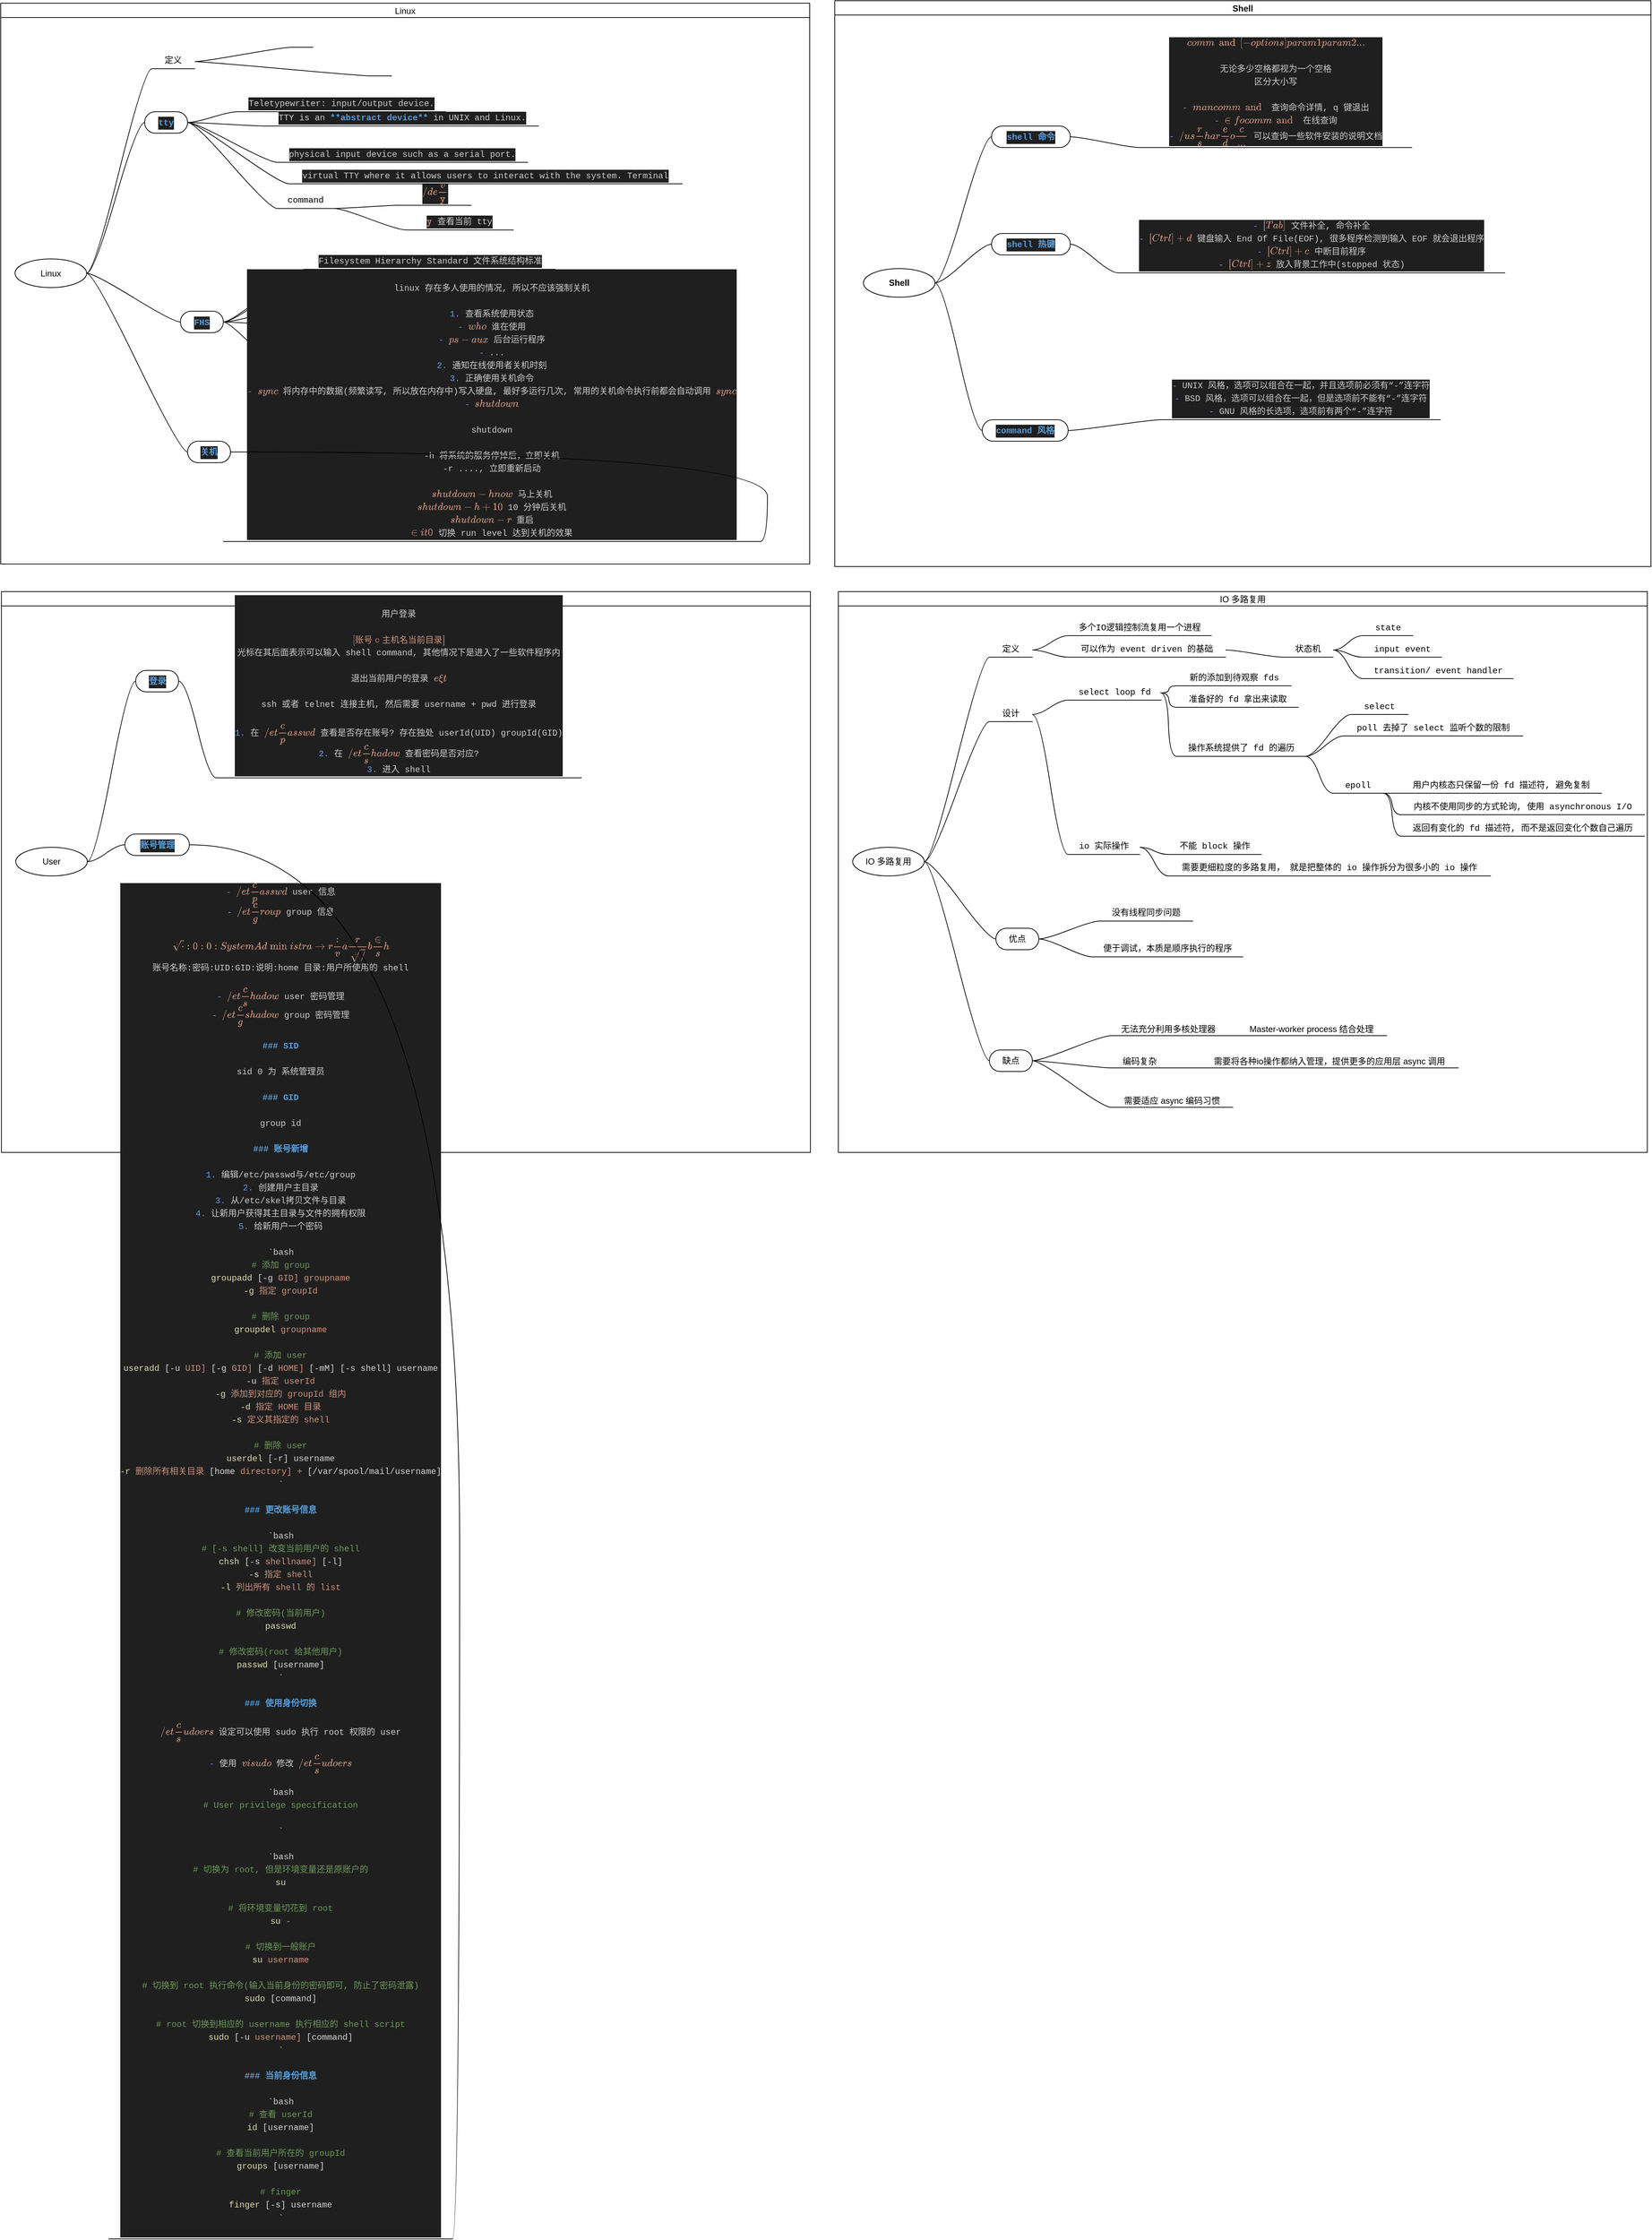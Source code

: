 <mxfile version="16.1.2" type="device"><diagram name="OS" id="M1s_SsVDaEKHUE2SRsSY"><mxGraphModel dx="1106" dy="800" grid="1" gridSize="10" guides="1" tooltips="1" connect="1" arrows="1" fold="1" page="1" pageScale="1" pageWidth="1169" pageHeight="827" math="0" shadow="0"><root><mxCell id="pzEjZSL_YvHt6yRwtyIR-0"/><mxCell id="pzEjZSL_YvHt6yRwtyIR-1" parent="pzEjZSL_YvHt6yRwtyIR-0"/><mxCell id="pzEjZSL_YvHt6yRwtyIR-2" value="Linux" style="swimlane;startSize=20;horizontal=1;containerType=tree;labelBackgroundColor=none;fontColor=default;fontSize=12;fontStyle=0" parent="pzEjZSL_YvHt6yRwtyIR-1" vertex="1"><mxGeometry x="19" y="18.5" width="1130" height="783" as="geometry"/></mxCell><mxCell id="pzEjZSL_YvHt6yRwtyIR-3" value="" style="edgeStyle=entityRelationEdgeStyle;startArrow=none;endArrow=none;segment=10;curved=1;rounded=0;labelBackgroundColor=none;fontColor=default;fontSize=12;fontStyle=0" parent="pzEjZSL_YvHt6yRwtyIR-2" source="pzEjZSL_YvHt6yRwtyIR-5" target="pzEjZSL_YvHt6yRwtyIR-6" edge="1"><mxGeometry relative="1" as="geometry"/></mxCell><mxCell id="pzEjZSL_YvHt6yRwtyIR-5" value="&lt;span style=&quot;font-size: 12px&quot;&gt;Linux&lt;/span&gt;" style="ellipse;whiteSpace=wrap;html=1;align=center;treeFolding=1;treeMoving=1;newEdgeStyle={&quot;edgeStyle&quot;:&quot;entityRelationEdgeStyle&quot;,&quot;startArrow&quot;:&quot;none&quot;,&quot;endArrow&quot;:&quot;none&quot;,&quot;segment&quot;:10,&quot;curved&quot;:1};labelBackgroundColor=none;fontColor=default;fontSize=12;fontStyle=0" parent="pzEjZSL_YvHt6yRwtyIR-2" vertex="1"><mxGeometry x="20" y="357" width="100" height="40" as="geometry"/></mxCell><mxCell id="pzEjZSL_YvHt6yRwtyIR-6" value="&lt;div style=&quot;color: rgb(204 , 204 , 204) ; background-color: rgb(31 , 31 , 31) ; font-family: &amp;#34;menlo&amp;#34; , &amp;#34;monaco&amp;#34; , &amp;#34;courier new&amp;#34; , monospace ; line-height: 18px&quot;&gt;&lt;span style=&quot;color: #569cd6 ; font-weight: bold&quot;&gt;tty&lt;/span&gt;&lt;/div&gt;" style="whiteSpace=wrap;html=1;rounded=1;arcSize=50;align=center;verticalAlign=middle;strokeWidth=1;autosize=1;spacing=4;treeFolding=1;treeMoving=1;newEdgeStyle={&quot;edgeStyle&quot;:&quot;entityRelationEdgeStyle&quot;,&quot;startArrow&quot;:&quot;none&quot;,&quot;endArrow&quot;:&quot;none&quot;,&quot;segment&quot;:10,&quot;curved&quot;:1};labelBackgroundColor=none;fontColor=default;fontSize=12;fontStyle=0" parent="pzEjZSL_YvHt6yRwtyIR-2" vertex="1"><mxGeometry x="201" y="151.5" width="60" height="30" as="geometry"/></mxCell><mxCell id="pzEjZSL_YvHt6yRwtyIR-18" value="" style="edgeStyle=entityRelationEdgeStyle;startArrow=none;endArrow=none;segment=10;curved=1;rounded=0;labelBackgroundColor=none;fontColor=default;fontSize=12;fontStyle=0" parent="pzEjZSL_YvHt6yRwtyIR-2" source="pzEjZSL_YvHt6yRwtyIR-6" target="pzEjZSL_YvHt6yRwtyIR-19" edge="1"><mxGeometry relative="1" as="geometry"><mxPoint x="480" y="285.41" as="sourcePoint"/></mxGeometry></mxCell><mxCell id="pzEjZSL_YvHt6yRwtyIR-19" value="&lt;div style=&quot;font-family: &amp;#34;menlo&amp;#34; , &amp;#34;monaco&amp;#34; , &amp;#34;courier new&amp;#34; , monospace ; line-height: 18px ; font-size: 12px&quot;&gt;&lt;div style=&quot;font-family: &amp;#34;menlo&amp;#34; , &amp;#34;monaco&amp;#34; , &amp;#34;courier new&amp;#34; , monospace ; line-height: 18px ; font-size: 12px&quot;&gt;&lt;div style=&quot;font-family: &amp;#34;menlo&amp;#34; , &amp;#34;monaco&amp;#34; , &amp;#34;courier new&amp;#34; , monospace ; line-height: 18px ; font-size: 12px&quot;&gt;&lt;div style=&quot;font-family: &amp;#34;menlo&amp;#34; , &amp;#34;monaco&amp;#34; , &amp;#34;courier new&amp;#34; , monospace ; line-height: 18px ; font-size: 12px&quot;&gt;&lt;div style=&quot;color: rgb(204 , 204 , 204) ; background-color: rgb(31 , 31 , 31) ; font-family: &amp;#34;menlo&amp;#34; , &amp;#34;monaco&amp;#34; , &amp;#34;courier new&amp;#34; , monospace ; line-height: 18px&quot;&gt;Teletypewriter:  input/output device.&lt;/div&gt;&lt;/div&gt;&lt;/div&gt;&lt;/div&gt;&lt;/div&gt;" style="whiteSpace=wrap;html=1;shape=partialRectangle;top=0;left=0;bottom=1;right=0;points=[[0,1],[1,1]];fillColor=none;align=center;verticalAlign=bottom;routingCenterY=0.5;snapToPoint=1;recursiveResize=0;autosize=1;treeFolding=1;treeMoving=1;newEdgeStyle={&quot;edgeStyle&quot;:&quot;entityRelationEdgeStyle&quot;,&quot;startArrow&quot;:&quot;none&quot;,&quot;endArrow&quot;:&quot;none&quot;,&quot;segment&quot;:10,&quot;curved&quot;:1};labelBackgroundColor=none;fontColor=default;fontSize=12;fontStyle=0" parent="pzEjZSL_YvHt6yRwtyIR-2" vertex="1"><mxGeometry x="331" y="131.5" width="290" height="20" as="geometry"/></mxCell><mxCell id="pzEjZSL_YvHt6yRwtyIR-20" value="" style="edgeStyle=entityRelationEdgeStyle;startArrow=none;endArrow=none;segment=10;curved=1;rounded=0;labelBackgroundColor=none;fontColor=default;fontSize=12;fontStyle=0" parent="pzEjZSL_YvHt6yRwtyIR-2" source="pzEjZSL_YvHt6yRwtyIR-6" target="pzEjZSL_YvHt6yRwtyIR-21" edge="1"><mxGeometry relative="1" as="geometry"><mxPoint x="480" y="285.41" as="sourcePoint"/></mxGeometry></mxCell><mxCell id="pzEjZSL_YvHt6yRwtyIR-21" value="&lt;div style=&quot;font-family: &amp;#34;menlo&amp;#34; , &amp;#34;monaco&amp;#34; , &amp;#34;courier new&amp;#34; , monospace ; line-height: 18px ; font-size: 12px&quot;&gt;&lt;div style=&quot;font-family: &amp;#34;menlo&amp;#34; , &amp;#34;monaco&amp;#34; , &amp;#34;courier new&amp;#34; , monospace ; line-height: 18px ; font-size: 12px&quot;&gt;&lt;div style=&quot;font-family: &amp;#34;menlo&amp;#34; , &amp;#34;monaco&amp;#34; , &amp;#34;courier new&amp;#34; , monospace ; line-height: 18px ; font-size: 12px&quot;&gt;&lt;div style=&quot;font-family: &amp;#34;menlo&amp;#34; , &amp;#34;monaco&amp;#34; , &amp;#34;courier new&amp;#34; , monospace ; line-height: 18px ; font-size: 12px&quot;&gt;&lt;div style=&quot;color: rgb(204 , 204 , 204) ; background-color: rgb(31 , 31 , 31) ; font-family: &amp;#34;menlo&amp;#34; , &amp;#34;monaco&amp;#34; , &amp;#34;courier new&amp;#34; , monospace ; line-height: 18px&quot;&gt;physical input device such as a serial port.&lt;/div&gt;&lt;/div&gt;&lt;/div&gt;&lt;/div&gt;&lt;/div&gt;" style="whiteSpace=wrap;html=1;shape=partialRectangle;top=0;left=0;bottom=1;right=0;points=[[0,1],[1,1]];fillColor=none;align=center;verticalAlign=bottom;routingCenterY=0.5;snapToPoint=1;recursiveResize=0;autosize=1;treeFolding=1;treeMoving=1;newEdgeStyle={&quot;edgeStyle&quot;:&quot;entityRelationEdgeStyle&quot;,&quot;startArrow&quot;:&quot;none&quot;,&quot;endArrow&quot;:&quot;none&quot;,&quot;segment&quot;:10,&quot;curved&quot;:1};labelBackgroundColor=none;fontColor=default;fontSize=12;fontStyle=0" parent="pzEjZSL_YvHt6yRwtyIR-2" vertex="1"><mxGeometry x="386" y="202.09" width="350" height="20" as="geometry"/></mxCell><mxCell id="pzEjZSL_YvHt6yRwtyIR-24" value="" style="edgeStyle=entityRelationEdgeStyle;startArrow=none;endArrow=none;segment=10;curved=1;rounded=0;labelBackgroundColor=none;fontColor=default;fontSize=12;fontStyle=0" parent="pzEjZSL_YvHt6yRwtyIR-2" source="pzEjZSL_YvHt6yRwtyIR-5" target="pzEjZSL_YvHt6yRwtyIR-25" edge="1"><mxGeometry relative="1" as="geometry"><mxPoint x="300" y="432" as="sourcePoint"/></mxGeometry></mxCell><mxCell id="pzEjZSL_YvHt6yRwtyIR-25" value="&lt;div style=&quot;color: rgb(204 , 204 , 204) ; background-color: rgb(31 , 31 , 31) ; font-family: &amp;#34;menlo&amp;#34; , &amp;#34;monaco&amp;#34; , &amp;#34;courier new&amp;#34; , monospace ; line-height: 18px&quot;&gt;&lt;span style=&quot;color: #569cd6 ; font-weight: bold&quot;&gt;FHS&lt;/span&gt;&lt;/div&gt;" style="whiteSpace=wrap;html=1;rounded=1;arcSize=50;align=center;verticalAlign=middle;strokeWidth=1;autosize=1;spacing=4;treeFolding=1;treeMoving=1;newEdgeStyle={&quot;edgeStyle&quot;:&quot;entityRelationEdgeStyle&quot;,&quot;startArrow&quot;:&quot;none&quot;,&quot;endArrow&quot;:&quot;none&quot;,&quot;segment&quot;:10,&quot;curved&quot;:1};labelBackgroundColor=none;fontColor=default;fontSize=12;fontStyle=0" parent="pzEjZSL_YvHt6yRwtyIR-2" vertex="1"><mxGeometry x="251" y="430" width="60" height="30" as="geometry"/></mxCell><mxCell id="pzEjZSL_YvHt6yRwtyIR-26" value="&lt;div style=&quot;color: rgb(204 , 204 , 204) ; background-color: rgb(31 , 31 , 31) ; font-family: &amp;#34;menlo&amp;#34; , &amp;#34;monaco&amp;#34; , &amp;#34;courier new&amp;#34; , monospace ; line-height: 18px&quot;&gt;Filesystem Hierarchy Standard 文件系统结构标准&lt;/div&gt;" style="whiteSpace=wrap;html=1;shape=partialRectangle;top=0;left=0;bottom=1;right=0;points=[[0,1],[1,1]];fillColor=none;align=center;verticalAlign=bottom;routingCenterY=0.5;snapToPoint=1;recursiveResize=0;autosize=1;treeFolding=1;treeMoving=1;newEdgeStyle={&quot;edgeStyle&quot;:&quot;entityRelationEdgeStyle&quot;,&quot;startArrow&quot;:&quot;none&quot;,&quot;endArrow&quot;:&quot;none&quot;,&quot;segment&quot;:10,&quot;curved&quot;:1};labelBackgroundColor=none;fontColor=default;fontSize=12;fontStyle=0" parent="pzEjZSL_YvHt6yRwtyIR-2" vertex="1"><mxGeometry x="424.5" y="351.5" width="350" height="20" as="geometry"/></mxCell><mxCell id="pzEjZSL_YvHt6yRwtyIR-27" value="" style="edgeStyle=entityRelationEdgeStyle;startArrow=none;endArrow=none;segment=10;curved=1;rounded=0;labelBackgroundColor=none;fontColor=default;fontSize=12;fontStyle=0" parent="pzEjZSL_YvHt6yRwtyIR-2" source="pzEjZSL_YvHt6yRwtyIR-25" target="pzEjZSL_YvHt6yRwtyIR-26" edge="1"><mxGeometry relative="1" as="geometry"><mxPoint x="536" y="452.5" as="sourcePoint"/></mxGeometry></mxCell><mxCell id="pzEjZSL_YvHt6yRwtyIR-28" value="" style="edgeStyle=entityRelationEdgeStyle;startArrow=none;endArrow=none;segment=10;curved=1;rounded=0;labelBackgroundColor=none;fontColor=default;fontSize=12;fontStyle=0" parent="pzEjZSL_YvHt6yRwtyIR-2" source="pzEjZSL_YvHt6yRwtyIR-25" target="pzEjZSL_YvHt6yRwtyIR-29" edge="1"><mxGeometry relative="1" as="geometry"><mxPoint x="566" y="459.5" as="sourcePoint"/></mxGeometry></mxCell><mxCell id="pzEjZSL_YvHt6yRwtyIR-29" value="&lt;div style=&quot;font-family: &amp;#34;menlo&amp;#34; , &amp;#34;monaco&amp;#34; , &amp;#34;courier new&amp;#34; , monospace ; line-height: 18px ; font-size: 12px&quot;&gt;&lt;div style=&quot;color: rgb(204 , 204 , 204) ; background-color: rgb(31 , 31 , 31) ; font-family: &amp;#34;menlo&amp;#34; , &amp;#34;monaco&amp;#34; , &amp;#34;courier new&amp;#34; , monospace ; line-height: 18px&quot;&gt;&lt;span style=&quot;color: #ce9178&quot;&gt;`/`&lt;/span&gt; 根目录是整个系统最重要的一个目录，因为不但所有的目录都是由根目录衍生出来的&lt;/div&gt;&lt;/div&gt;" style="whiteSpace=wrap;html=1;shape=partialRectangle;top=0;left=0;bottom=1;right=0;points=[[0,1],[1,1]];fillColor=none;align=center;verticalAlign=bottom;routingCenterY=0.5;snapToPoint=1;recursiveResize=0;autosize=1;treeFolding=1;treeMoving=1;newEdgeStyle={&quot;edgeStyle&quot;:&quot;entityRelationEdgeStyle&quot;,&quot;startArrow&quot;:&quot;none&quot;,&quot;endArrow&quot;:&quot;none&quot;,&quot;segment&quot;:10,&quot;curved&quot;:1};labelBackgroundColor=none;fontColor=default;fontSize=12;fontStyle=0" parent="pzEjZSL_YvHt6yRwtyIR-2" vertex="1"><mxGeometry x="396" y="380" width="510" height="20" as="geometry"/></mxCell><mxCell id="pzEjZSL_YvHt6yRwtyIR-30" value="" style="edgeStyle=entityRelationEdgeStyle;startArrow=none;endArrow=none;segment=10;curved=1;rounded=0;labelBackgroundColor=none;fontColor=default;fontSize=12;fontStyle=0" parent="pzEjZSL_YvHt6yRwtyIR-2" source="pzEjZSL_YvHt6yRwtyIR-25" target="pzEjZSL_YvHt6yRwtyIR-31" edge="1"><mxGeometry relative="1" as="geometry"><mxPoint x="566" y="459.5" as="sourcePoint"/></mxGeometry></mxCell><mxCell id="pzEjZSL_YvHt6yRwtyIR-31" value="&lt;div style=&quot;font-family: &amp;#34;menlo&amp;#34; , &amp;#34;monaco&amp;#34; , &amp;#34;courier new&amp;#34; , monospace ; line-height: 18px ; font-size: 12px&quot;&gt;&lt;div style=&quot;font-family: &amp;#34;menlo&amp;#34; , &amp;#34;monaco&amp;#34; , &amp;#34;courier new&amp;#34; , monospace ; line-height: 18px ; font-size: 12px&quot;&gt;&lt;div style=&quot;color: rgb(204 , 204 , 204) ; background-color: rgb(31 , 31 , 31) ; font-family: &amp;#34;menlo&amp;#34; , &amp;#34;monaco&amp;#34; , &amp;#34;courier new&amp;#34; , monospace ; line-height: 18px&quot;&gt;下面这些必须与根目录放在根目录下面(开机过程中, 仅有根目录会被挂载)&lt;/div&gt;&lt;/div&gt;&lt;/div&gt;" style="whiteSpace=wrap;html=1;shape=partialRectangle;top=0;left=0;bottom=1;right=0;points=[[0,1],[1,1]];fillColor=none;align=center;verticalAlign=bottom;routingCenterY=0.5;snapToPoint=1;recursiveResize=0;autosize=1;treeFolding=1;treeMoving=1;newEdgeStyle={&quot;edgeStyle&quot;:&quot;entityRelationEdgeStyle&quot;,&quot;startArrow&quot;:&quot;none&quot;,&quot;endArrow&quot;:&quot;none&quot;,&quot;segment&quot;:10,&quot;curved&quot;:1};labelBackgroundColor=none;fontColor=default;fontSize=12;fontStyle=0" parent="pzEjZSL_YvHt6yRwtyIR-2" vertex="1"><mxGeometry x="391" y="410" width="430" height="20" as="geometry"/></mxCell><mxCell id="pzEjZSL_YvHt6yRwtyIR-32" value="" style="edgeStyle=entityRelationEdgeStyle;startArrow=none;endArrow=none;segment=10;curved=1;rounded=0;labelBackgroundColor=none;fontColor=default;fontSize=12;fontStyle=0" parent="pzEjZSL_YvHt6yRwtyIR-2" source="pzEjZSL_YvHt6yRwtyIR-6" target="pzEjZSL_YvHt6yRwtyIR-33" edge="1"><mxGeometry relative="1" as="geometry"><mxPoint x="480" y="285.41" as="sourcePoint"/></mxGeometry></mxCell><mxCell id="pzEjZSL_YvHt6yRwtyIR-33" value="&lt;div style=&quot;font-family: &amp;#34;menlo&amp;#34; , &amp;#34;monaco&amp;#34; , &amp;#34;courier new&amp;#34; , monospace ; line-height: 18px ; font-size: 12px&quot;&gt;&lt;div style=&quot;font-family: &amp;#34;menlo&amp;#34; , &amp;#34;monaco&amp;#34; , &amp;#34;courier new&amp;#34; , monospace ; line-height: 18px ; font-size: 12px&quot;&gt;&lt;div style=&quot;font-family: &amp;#34;menlo&amp;#34; , &amp;#34;monaco&amp;#34; , &amp;#34;courier new&amp;#34; , monospace ; line-height: 18px ; font-size: 12px&quot;&gt;&lt;div style=&quot;font-family: &amp;#34;menlo&amp;#34; , &amp;#34;monaco&amp;#34; , &amp;#34;courier new&amp;#34; , monospace ; line-height: 18px ; font-size: 12px&quot;&gt; command&lt;/div&gt;&lt;/div&gt;&lt;/div&gt;&lt;/div&gt;" style="whiteSpace=wrap;html=1;shape=partialRectangle;top=0;left=0;bottom=1;right=0;points=[[0,1],[1,1]];fillColor=none;align=center;verticalAlign=bottom;routingCenterY=0.5;snapToPoint=1;recursiveResize=0;autosize=1;treeFolding=1;treeMoving=1;newEdgeStyle={&quot;edgeStyle&quot;:&quot;entityRelationEdgeStyle&quot;,&quot;startArrow&quot;:&quot;none&quot;,&quot;endArrow&quot;:&quot;none&quot;,&quot;segment&quot;:10,&quot;curved&quot;:1};labelBackgroundColor=none;fontColor=default;fontSize=12;fontStyle=0" parent="pzEjZSL_YvHt6yRwtyIR-2" vertex="1"><mxGeometry x="386" y="266.59" width="80" height="20" as="geometry"/></mxCell><mxCell id="pzEjZSL_YvHt6yRwtyIR-34" value="" style="edgeStyle=entityRelationEdgeStyle;startArrow=none;endArrow=none;segment=10;curved=1;rounded=0;labelBackgroundColor=none;fontColor=default;fontSize=12;fontStyle=0" parent="pzEjZSL_YvHt6yRwtyIR-2" source="pzEjZSL_YvHt6yRwtyIR-33" target="pzEjZSL_YvHt6yRwtyIR-35" edge="1"><mxGeometry relative="1" as="geometry"><mxPoint x="556" y="150.5" as="sourcePoint"/></mxGeometry></mxCell><mxCell id="pzEjZSL_YvHt6yRwtyIR-35" value="&lt;div style=&quot;font-family: &amp;#34;menlo&amp;#34; , &amp;#34;monaco&amp;#34; , &amp;#34;courier new&amp;#34; , monospace ; line-height: 18px ; font-size: 12px&quot;&gt;&lt;div style=&quot;font-family: &amp;#34;menlo&amp;#34; , &amp;#34;monaco&amp;#34; , &amp;#34;courier new&amp;#34; , monospace ; line-height: 18px ; font-size: 12px&quot;&gt;&lt;div style=&quot;font-family: &amp;#34;menlo&amp;#34; , &amp;#34;monaco&amp;#34; , &amp;#34;courier new&amp;#34; , monospace ; line-height: 18px ; font-size: 12px&quot;&gt;&lt;div style=&quot;font-family: &amp;#34;menlo&amp;#34; , &amp;#34;monaco&amp;#34; , &amp;#34;courier new&amp;#34; , monospace ; line-height: 18px ; font-size: 12px&quot;&gt;&lt;div style=&quot;color: rgb(204 , 204 , 204) ; background-color: rgb(31 , 31 , 31) ; font-family: &amp;#34;menlo&amp;#34; , &amp;#34;monaco&amp;#34; , &amp;#34;courier new&amp;#34; , monospace ; line-height: 18px&quot;&gt;&lt;span style=&quot;color: #ce9178&quot;&gt;`/dev/tty`&lt;/span&gt;&lt;/div&gt;&lt;/div&gt;&lt;/div&gt;&lt;/div&gt;&lt;/div&gt;" style="whiteSpace=wrap;html=1;shape=partialRectangle;top=0;left=0;bottom=1;right=0;points=[[0,1],[1,1]];fillColor=none;align=center;verticalAlign=bottom;routingCenterY=0.5;snapToPoint=1;recursiveResize=0;autosize=1;treeFolding=1;treeMoving=1;newEdgeStyle={&quot;edgeStyle&quot;:&quot;entityRelationEdgeStyle&quot;,&quot;startArrow&quot;:&quot;none&quot;,&quot;endArrow&quot;:&quot;none&quot;,&quot;segment&quot;:10,&quot;curved&quot;:1};labelBackgroundColor=none;fontColor=default;fontSize=12;fontStyle=0" parent="pzEjZSL_YvHt6yRwtyIR-2" vertex="1"><mxGeometry x="557" y="262.09" width="100" height="20" as="geometry"/></mxCell><mxCell id="pzEjZSL_YvHt6yRwtyIR-36" value="" style="edgeStyle=entityRelationEdgeStyle;startArrow=none;endArrow=none;segment=10;curved=1;rounded=0;labelBackgroundColor=none;fontColor=default;fontSize=12;fontStyle=0" parent="pzEjZSL_YvHt6yRwtyIR-2" source="pzEjZSL_YvHt6yRwtyIR-33" target="pzEjZSL_YvHt6yRwtyIR-37" edge="1"><mxGeometry relative="1" as="geometry"><mxPoint x="676" y="275.5" as="sourcePoint"/></mxGeometry></mxCell><mxCell id="pzEjZSL_YvHt6yRwtyIR-37" value="&lt;div style=&quot;font-family: &amp;#34;menlo&amp;#34; , &amp;#34;monaco&amp;#34; , &amp;#34;courier new&amp;#34; , monospace ; line-height: 18px ; font-size: 12px&quot;&gt;&lt;div style=&quot;font-family: &amp;#34;menlo&amp;#34; , &amp;#34;monaco&amp;#34; , &amp;#34;courier new&amp;#34; , monospace ; line-height: 18px ; font-size: 12px&quot;&gt;&lt;div style=&quot;font-family: &amp;#34;menlo&amp;#34; , &amp;#34;monaco&amp;#34; , &amp;#34;courier new&amp;#34; , monospace ; line-height: 18px ; font-size: 12px&quot;&gt;&lt;div style=&quot;font-family: &amp;#34;menlo&amp;#34; , &amp;#34;monaco&amp;#34; , &amp;#34;courier new&amp;#34; , monospace ; line-height: 18px ; font-size: 12px&quot;&gt;&lt;div style=&quot;color: rgb(204 , 204 , 204) ; background-color: rgb(31 , 31 , 31) ; font-family: &amp;#34;menlo&amp;#34; , &amp;#34;monaco&amp;#34; , &amp;#34;courier new&amp;#34; , monospace ; line-height: 18px&quot;&gt;&lt;span style=&quot;color: #ce9178&quot;&gt;`tty`&lt;/span&gt; 查看当前 tty&lt;/div&gt;&lt;/div&gt;&lt;/div&gt;&lt;/div&gt;&lt;/div&gt;" style="whiteSpace=wrap;html=1;shape=partialRectangle;top=0;left=0;bottom=1;right=0;points=[[0,1],[1,1]];fillColor=none;align=center;verticalAlign=bottom;routingCenterY=0.5;snapToPoint=1;recursiveResize=0;autosize=1;treeFolding=1;treeMoving=1;newEdgeStyle={&quot;edgeStyle&quot;:&quot;entityRelationEdgeStyle&quot;,&quot;startArrow&quot;:&quot;none&quot;,&quot;endArrow&quot;:&quot;none&quot;,&quot;segment&quot;:10,&quot;curved&quot;:1};labelBackgroundColor=none;fontColor=default;fontSize=12;fontStyle=0" parent="pzEjZSL_YvHt6yRwtyIR-2" vertex="1"><mxGeometry x="566" y="296.59" width="150" height="20" as="geometry"/></mxCell><mxCell id="pzEjZSL_YvHt6yRwtyIR-38" value="" style="edgeStyle=entityRelationEdgeStyle;startArrow=none;endArrow=none;segment=10;curved=1;rounded=0;labelBackgroundColor=none;fontColor=default;fontSize=12;fontStyle=0" parent="pzEjZSL_YvHt6yRwtyIR-2" source="pzEjZSL_YvHt6yRwtyIR-6" target="pzEjZSL_YvHt6yRwtyIR-39" edge="1"><mxGeometry relative="1" as="geometry"><mxPoint x="480" y="348.41" as="sourcePoint"/></mxGeometry></mxCell><mxCell id="pzEjZSL_YvHt6yRwtyIR-39" value="&lt;div style=&quot;font-family: &amp;#34;menlo&amp;#34; , &amp;#34;monaco&amp;#34; , &amp;#34;courier new&amp;#34; , monospace ; line-height: 18px ; font-size: 12px&quot;&gt;&lt;div style=&quot;font-family: &amp;#34;menlo&amp;#34; , &amp;#34;monaco&amp;#34; , &amp;#34;courier new&amp;#34; , monospace ; line-height: 18px ; font-size: 12px&quot;&gt;&lt;div style=&quot;font-family: &amp;#34;menlo&amp;#34; , &amp;#34;monaco&amp;#34; , &amp;#34;courier new&amp;#34; , monospace ; line-height: 18px ; font-size: 12px&quot;&gt;&lt;div style=&quot;font-family: &amp;#34;menlo&amp;#34; , &amp;#34;monaco&amp;#34; , &amp;#34;courier new&amp;#34; , monospace ; line-height: 18px ; font-size: 12px&quot;&gt;&lt;div style=&quot;color: rgb(204 , 204 , 204) ; background-color: rgb(31 , 31 , 31) ; font-family: &amp;#34;menlo&amp;#34; , &amp;#34;monaco&amp;#34; , &amp;#34;courier new&amp;#34; , monospace ; line-height: 18px&quot;&gt;TTY is an &lt;span style=&quot;color: #569cd6 ; font-weight: bold&quot;&gt;**abstract device**&lt;/span&gt; in UNIX and Linux.&lt;/div&gt;&lt;/div&gt;&lt;/div&gt;&lt;/div&gt;&lt;/div&gt;" style="whiteSpace=wrap;html=1;shape=partialRectangle;top=0;left=0;bottom=1;right=0;points=[[0,1],[1,1]];fillColor=none;align=center;verticalAlign=bottom;routingCenterY=0.5;snapToPoint=1;recursiveResize=0;autosize=1;treeFolding=1;treeMoving=1;newEdgeStyle={&quot;edgeStyle&quot;:&quot;entityRelationEdgeStyle&quot;,&quot;startArrow&quot;:&quot;none&quot;,&quot;endArrow&quot;:&quot;none&quot;,&quot;segment&quot;:10,&quot;curved&quot;:1};labelBackgroundColor=none;fontColor=default;fontSize=12;fontStyle=0" parent="pzEjZSL_YvHt6yRwtyIR-2" vertex="1"><mxGeometry x="371" y="151.5" width="380" height="20" as="geometry"/></mxCell><mxCell id="pzEjZSL_YvHt6yRwtyIR-48" value="" style="edgeStyle=entityRelationEdgeStyle;startArrow=none;endArrow=none;segment=10;curved=1;rounded=0;exitX=1;exitY=0.5;exitDx=0;exitDy=0;labelBackgroundColor=none;fontColor=default;fontSize=12;fontStyle=0" parent="pzEjZSL_YvHt6yRwtyIR-2" source="pzEjZSL_YvHt6yRwtyIR-5" target="pzEjZSL_YvHt6yRwtyIR-49" edge="1"><mxGeometry relative="1" as="geometry"><mxPoint x="139" y="395.5" as="sourcePoint"/></mxGeometry></mxCell><mxCell id="pzEjZSL_YvHt6yRwtyIR-49" value="&lt;div style=&quot;font-family: &amp;#34;menlo&amp;#34; , &amp;#34;monaco&amp;#34; , &amp;#34;courier new&amp;#34; , monospace ; line-height: 18px ; font-size: 12px&quot;&gt;定义&lt;/div&gt;" style="whiteSpace=wrap;html=1;shape=partialRectangle;top=0;left=0;bottom=1;right=0;points=[[0,1],[1,1]];fillColor=none;align=center;verticalAlign=bottom;routingCenterY=0.5;snapToPoint=1;recursiveResize=0;autosize=1;treeFolding=1;treeMoving=1;newEdgeStyle={&quot;edgeStyle&quot;:&quot;entityRelationEdgeStyle&quot;,&quot;startArrow&quot;:&quot;none&quot;,&quot;endArrow&quot;:&quot;none&quot;,&quot;segment&quot;:10,&quot;curved&quot;:1};labelBackgroundColor=none;fontColor=default;fontSize=12;fontStyle=0" parent="pzEjZSL_YvHt6yRwtyIR-2" vertex="1"><mxGeometry x="211" y="71.5" width="60" height="20" as="geometry"/></mxCell><mxCell id="pzEjZSL_YvHt6yRwtyIR-50" value="" style="edgeStyle=entityRelationEdgeStyle;startArrow=none;endArrow=none;segment=10;curved=1;rounded=0;exitX=1;exitY=0.5;exitDx=0;exitDy=0;labelBackgroundColor=none;fontColor=default;fontSize=12;fontStyle=0" parent="pzEjZSL_YvHt6yRwtyIR-2" source="pzEjZSL_YvHt6yRwtyIR-49" target="pzEjZSL_YvHt6yRwtyIR-51" edge="1"><mxGeometry relative="1" as="geometry"><mxPoint x="139" y="395.5" as="sourcePoint"/></mxGeometry></mxCell><mxCell id="pzEjZSL_YvHt6yRwtyIR-51" value="&lt;div style=&quot;font-family: &amp;#34;menlo&amp;#34; , &amp;#34;monaco&amp;#34; , &amp;#34;courier new&amp;#34; , monospace ; line-height: 18px ; font-size: 12px&quot;&gt;&lt;br&gt;&lt;/div&gt;" style="whiteSpace=wrap;html=1;shape=partialRectangle;top=0;left=0;bottom=1;right=0;points=[[0,1],[1,1]];fillColor=none;align=center;verticalAlign=bottom;routingCenterY=0.5;snapToPoint=1;recursiveResize=0;autosize=1;treeFolding=1;treeMoving=1;newEdgeStyle={&quot;edgeStyle&quot;:&quot;entityRelationEdgeStyle&quot;,&quot;startArrow&quot;:&quot;none&quot;,&quot;endArrow&quot;:&quot;none&quot;,&quot;segment&quot;:10,&quot;curved&quot;:1};labelBackgroundColor=none;fontColor=default;fontSize=12;fontStyle=0" parent="pzEjZSL_YvHt6yRwtyIR-2" vertex="1"><mxGeometry x="406" y="41.5" width="30" height="20" as="geometry"/></mxCell><mxCell id="pzEjZSL_YvHt6yRwtyIR-52" value="" style="edgeStyle=entityRelationEdgeStyle;startArrow=none;endArrow=none;segment=10;curved=1;rounded=0;exitX=1;exitY=0.5;exitDx=0;exitDy=0;labelBackgroundColor=none;fontColor=default;fontSize=12;fontStyle=0" parent="pzEjZSL_YvHt6yRwtyIR-2" source="pzEjZSL_YvHt6yRwtyIR-49" target="pzEjZSL_YvHt6yRwtyIR-53" edge="1"><mxGeometry relative="1" as="geometry"><mxPoint x="479" y="100" as="sourcePoint"/></mxGeometry></mxCell><mxCell id="pzEjZSL_YvHt6yRwtyIR-53" value="&lt;div style=&quot;font-family: &amp;#34;menlo&amp;#34; , &amp;#34;monaco&amp;#34; , &amp;#34;courier new&amp;#34; , monospace ; line-height: 18px ; font-size: 12px&quot;&gt;&lt;br&gt;&lt;/div&gt;" style="whiteSpace=wrap;html=1;shape=partialRectangle;top=0;left=0;bottom=1;right=0;points=[[0,1],[1,1]];fillColor=none;align=center;verticalAlign=bottom;routingCenterY=0.5;snapToPoint=1;recursiveResize=0;autosize=1;treeFolding=1;treeMoving=1;newEdgeStyle={&quot;edgeStyle&quot;:&quot;entityRelationEdgeStyle&quot;,&quot;startArrow&quot;:&quot;none&quot;,&quot;endArrow&quot;:&quot;none&quot;,&quot;segment&quot;:10,&quot;curved&quot;:1};labelBackgroundColor=none;fontColor=default;fontSize=12;fontStyle=0" parent="pzEjZSL_YvHt6yRwtyIR-2" vertex="1"><mxGeometry x="516" y="81.5" width="30" height="20" as="geometry"/></mxCell><mxCell id="pzEjZSL_YvHt6yRwtyIR-198" value="" style="edgeStyle=entityRelationEdgeStyle;startArrow=none;endArrow=none;segment=10;curved=1;rounded=0;labelBackgroundColor=none;fontColor=default;fontSize=12;fontStyle=0" parent="pzEjZSL_YvHt6yRwtyIR-2" source="pzEjZSL_YvHt6yRwtyIR-6" target="pzEjZSL_YvHt6yRwtyIR-199" edge="1"><mxGeometry relative="1" as="geometry"><mxPoint x="269" y="419.91" as="sourcePoint"/></mxGeometry></mxCell><mxCell id="pzEjZSL_YvHt6yRwtyIR-199" value="&lt;div style=&quot;font-family: &amp;#34;menlo&amp;#34; , &amp;#34;monaco&amp;#34; , &amp;#34;courier new&amp;#34; , monospace ; line-height: 18px ; font-size: 12px&quot;&gt;&lt;div style=&quot;font-family: &amp;#34;menlo&amp;#34; , &amp;#34;monaco&amp;#34; , &amp;#34;courier new&amp;#34; , monospace ; line-height: 18px ; font-size: 12px&quot;&gt;&lt;div style=&quot;font-family: &amp;#34;menlo&amp;#34; , &amp;#34;monaco&amp;#34; , &amp;#34;courier new&amp;#34; , monospace ; line-height: 18px ; font-size: 12px&quot;&gt;&lt;div style=&quot;font-family: &amp;#34;menlo&amp;#34; , &amp;#34;monaco&amp;#34; , &amp;#34;courier new&amp;#34; , monospace ; line-height: 18px ; font-size: 12px&quot;&gt;&lt;div style=&quot;color: rgb(204 , 204 , 204) ; background-color: rgb(31 , 31 , 31) ; font-family: &amp;#34;menlo&amp;#34; , &amp;#34;monaco&amp;#34; , &amp;#34;courier new&amp;#34; , monospace ; line-height: 18px&quot;&gt;&lt;div style=&quot;font-family: &amp;#34;menlo&amp;#34; , &amp;#34;monaco&amp;#34; , &amp;#34;courier new&amp;#34; , monospace ; line-height: 18px&quot;&gt;virtual TTY where it allows users to interact with the system. Terminal&lt;/div&gt;&lt;/div&gt;&lt;/div&gt;&lt;/div&gt;&lt;/div&gt;&lt;/div&gt;" style="whiteSpace=wrap;html=1;shape=partialRectangle;top=0;left=0;bottom=1;right=0;points=[[0,1],[1,1]];fillColor=none;align=center;verticalAlign=bottom;routingCenterY=0.5;snapToPoint=1;recursiveResize=0;autosize=1;treeFolding=1;treeMoving=1;newEdgeStyle={&quot;edgeStyle&quot;:&quot;entityRelationEdgeStyle&quot;,&quot;startArrow&quot;:&quot;none&quot;,&quot;endArrow&quot;:&quot;none&quot;,&quot;segment&quot;:10,&quot;curved&quot;:1};labelBackgroundColor=none;fontColor=default;fontSize=12;fontStyle=0" parent="pzEjZSL_YvHt6yRwtyIR-2" vertex="1"><mxGeometry x="402" y="232.09" width="550" height="20" as="geometry"/></mxCell><mxCell id="pzEjZSL_YvHt6yRwtyIR-200" value="" style="edgeStyle=entityRelationEdgeStyle;startArrow=none;endArrow=none;segment=10;curved=1;rounded=0;labelBackgroundColor=none;fontColor=default;fontSize=12;fontStyle=0" parent="pzEjZSL_YvHt6yRwtyIR-2" source="pzEjZSL_YvHt6yRwtyIR-25" target="pzEjZSL_YvHt6yRwtyIR-201" edge="1"><mxGeometry relative="1" as="geometry"><mxPoint x="305" y="553.5" as="sourcePoint"/></mxGeometry></mxCell><mxCell id="pzEjZSL_YvHt6yRwtyIR-201" value="&lt;div style=&quot;font-family: &amp;#34;menlo&amp;#34; , &amp;#34;monaco&amp;#34; , &amp;#34;courier new&amp;#34; , monospace ; line-height: 18px ; font-size: 12px&quot;&gt;&lt;div style=&quot;font-family: &amp;#34;menlo&amp;#34; , &amp;#34;monaco&amp;#34; , &amp;#34;courier new&amp;#34; , monospace ; line-height: 18px ; font-size: 12px&quot;&gt;&lt;div style=&quot;color: rgb(204 , 204 , 204) ; background-color: rgb(31 , 31 , 31) ; font-family: &amp;#34;menlo&amp;#34; , &amp;#34;monaco&amp;#34; , &amp;#34;courier new&amp;#34; , monospace ; line-height: 18px&quot;&gt;&lt;div style=&quot;font-family: &amp;#34;menlo&amp;#34; , &amp;#34;monaco&amp;#34; , &amp;#34;courier new&amp;#34; , monospace ; line-height: 18px&quot;&gt;&lt;span style=&quot;color: #569cd6 ; font-weight: bold&quot;&gt;/usr&lt;/span&gt;&lt;/div&gt;&lt;/div&gt;&lt;/div&gt;&lt;/div&gt;" style="whiteSpace=wrap;html=1;shape=partialRectangle;top=0;left=0;bottom=1;right=0;points=[[0,1],[1,1]];fillColor=none;align=center;verticalAlign=bottom;routingCenterY=0.5;snapToPoint=1;recursiveResize=0;autosize=1;treeFolding=1;treeMoving=1;newEdgeStyle={&quot;edgeStyle&quot;:&quot;entityRelationEdgeStyle&quot;,&quot;startArrow&quot;:&quot;none&quot;,&quot;endArrow&quot;:&quot;none&quot;,&quot;segment&quot;:10,&quot;curved&quot;:1};labelBackgroundColor=none;fontColor=default;fontSize=12;fontStyle=0" parent="pzEjZSL_YvHt6yRwtyIR-2" vertex="1"><mxGeometry x="576" y="440" width="60" height="20" as="geometry"/></mxCell><mxCell id="pzEjZSL_YvHt6yRwtyIR-202" value="" style="edgeStyle=entityRelationEdgeStyle;startArrow=none;endArrow=none;segment=10;curved=1;rounded=0;labelBackgroundColor=none;fontColor=default;fontSize=12;fontStyle=0" parent="pzEjZSL_YvHt6yRwtyIR-2" source="pzEjZSL_YvHt6yRwtyIR-201" target="pzEjZSL_YvHt6yRwtyIR-203" edge="1"><mxGeometry relative="1" as="geometry"><mxPoint x="323.5" y="413.5" as="sourcePoint"/></mxGeometry></mxCell><mxCell id="pzEjZSL_YvHt6yRwtyIR-203" value="&lt;div style=&quot;font-family: &amp;#34;menlo&amp;#34; , &amp;#34;monaco&amp;#34; , &amp;#34;courier new&amp;#34; , monospace ; line-height: 18px ; font-size: 12px&quot;&gt;&lt;div style=&quot;font-family: &amp;#34;menlo&amp;#34; , &amp;#34;monaco&amp;#34; , &amp;#34;courier new&amp;#34; , monospace ; line-height: 18px ; font-size: 12px&quot;&gt;&lt;div style=&quot;color: rgb(204 , 204 , 204) ; background-color: rgb(31 , 31 , 31) ; font-family: &amp;#34;menlo&amp;#34; , &amp;#34;monaco&amp;#34; , &amp;#34;courier new&amp;#34; , monospace ; line-height: 18px&quot;&gt;&lt;div style=&quot;font-family: &amp;#34;menlo&amp;#34; , &amp;#34;monaco&amp;#34; , &amp;#34;courier new&amp;#34; , monospace ; line-height: 18px&quot;&gt;&lt;div style=&quot;font-family: &amp;#34;menlo&amp;#34; , &amp;#34;monaco&amp;#34; , &amp;#34;courier new&amp;#34; , monospace ; line-height: 18px&quot;&gt;&lt;span style=&quot;color: #569cd6 ; font-weight: bold&quot;&gt;**不是 user**&lt;/span&gt;, Unix Software Resource &lt;/div&gt;&lt;/div&gt;&lt;/div&gt;&lt;/div&gt;&lt;/div&gt;" style="whiteSpace=wrap;html=1;shape=partialRectangle;top=0;left=0;bottom=1;right=0;points=[[0,1],[1,1]];fillColor=none;align=center;verticalAlign=bottom;routingCenterY=0.5;snapToPoint=1;recursiveResize=0;autosize=1;treeFolding=1;treeMoving=1;newEdgeStyle={&quot;edgeStyle&quot;:&quot;entityRelationEdgeStyle&quot;,&quot;startArrow&quot;:&quot;none&quot;,&quot;endArrow&quot;:&quot;none&quot;,&quot;segment&quot;:10,&quot;curved&quot;:1};labelBackgroundColor=none;fontColor=default;fontSize=12;fontStyle=0" parent="pzEjZSL_YvHt6yRwtyIR-2" vertex="1"><mxGeometry x="639.5" y="440" width="290" height="20" as="geometry"/></mxCell><mxCell id="pzEjZSL_YvHt6yRwtyIR-204" value="" style="edgeStyle=entityRelationEdgeStyle;startArrow=none;endArrow=none;segment=10;curved=1;rounded=0;labelBackgroundColor=none;fontColor=default;fontSize=12;fontStyle=0" parent="pzEjZSL_YvHt6yRwtyIR-2" source="pzEjZSL_YvHt6yRwtyIR-25" target="pzEjZSL_YvHt6yRwtyIR-205" edge="1"><mxGeometry relative="1" as="geometry"><mxPoint x="305" y="553.5" as="sourcePoint"/></mxGeometry></mxCell><mxCell id="pzEjZSL_YvHt6yRwtyIR-205" value="&lt;div style=&quot;font-family: &amp;#34;menlo&amp;#34; , &amp;#34;monaco&amp;#34; , &amp;#34;courier new&amp;#34; , monospace ; line-height: 18px ; font-size: 12px&quot;&gt;&lt;div style=&quot;font-family: &amp;#34;menlo&amp;#34; , &amp;#34;monaco&amp;#34; , &amp;#34;courier new&amp;#34; , monospace ; line-height: 18px ; font-size: 12px&quot;&gt;&lt;div style=&quot;color: rgb(204 , 204 , 204) ; background-color: rgb(31 , 31 , 31) ; font-family: &amp;#34;menlo&amp;#34; , &amp;#34;monaco&amp;#34; , &amp;#34;courier new&amp;#34; , monospace ; line-height: 18px&quot;&gt;&lt;div style=&quot;font-family: &amp;#34;menlo&amp;#34; , &amp;#34;monaco&amp;#34; , &amp;#34;courier new&amp;#34; , monospace ; line-height: 18px&quot;&gt;&lt;div style=&quot;font-family: &amp;#34;menlo&amp;#34; , &amp;#34;monaco&amp;#34; , &amp;#34;courier new&amp;#34; , monospace ; line-height: 18px&quot;&gt;&lt;div&gt;&lt;span style=&quot;color: #6796e6&quot;&gt;-&lt;/span&gt; /etc：配置文件&lt;/div&gt;&lt;div&gt;&lt;span style=&quot;color: #6796e6&quot;&gt;-&lt;/span&gt; /bin：重要执行档&lt;/div&gt;&lt;div&gt;&lt;span style=&quot;color: #6796e6&quot;&gt;-&lt;/span&gt; /dev：所需要的装置文件&lt;/div&gt;&lt;div&gt;&lt;span style=&quot;color: #6796e6&quot;&gt;-&lt;/span&gt; /lib：执行档所需的函式库与核心所需的模块&lt;/div&gt;&lt;div&gt;&lt;span style=&quot;color: #6796e6&quot;&gt;-&lt;/span&gt; /sbin：重要的系统执行文件&lt;/div&gt;&lt;/div&gt;&lt;/div&gt;&lt;/div&gt;&lt;/div&gt;&lt;/div&gt;" style="whiteSpace=wrap;html=1;shape=partialRectangle;top=0;left=0;bottom=1;right=0;points=[[0,1],[1,1]];fillColor=none;align=center;verticalAlign=bottom;routingCenterY=0.5;snapToPoint=1;recursiveResize=0;autosize=1;treeFolding=1;treeMoving=1;newEdgeStyle={&quot;edgeStyle&quot;:&quot;entityRelationEdgeStyle&quot;,&quot;startArrow&quot;:&quot;none&quot;,&quot;endArrow&quot;:&quot;none&quot;,&quot;segment&quot;:10,&quot;curved&quot;:1};labelBackgroundColor=none;fontColor=default;fontSize=12;fontStyle=0" parent="pzEjZSL_YvHt6yRwtyIR-2" vertex="1"><mxGeometry x="439.5" y="460" width="290" height="100" as="geometry"/></mxCell><mxCell id="pzEjZSL_YvHt6yRwtyIR-206" value="" style="edgeStyle=entityRelationEdgeStyle;startArrow=none;endArrow=none;segment=10;curved=1;rounded=0;labelBackgroundColor=none;fontColor=default;fontSize=12;fontStyle=0" parent="pzEjZSL_YvHt6yRwtyIR-2" source="pzEjZSL_YvHt6yRwtyIR-5" target="pzEjZSL_YvHt6yRwtyIR-207" edge="1"><mxGeometry relative="1" as="geometry"><mxPoint x="139" y="395.5" as="sourcePoint"/></mxGeometry></mxCell><mxCell id="pzEjZSL_YvHt6yRwtyIR-207" value="&lt;div style=&quot;color: rgb(204 , 204 , 204) ; background-color: rgb(31 , 31 , 31) ; font-family: &amp;#34;menlo&amp;#34; , &amp;#34;monaco&amp;#34; , &amp;#34;courier new&amp;#34; , monospace ; line-height: 18px&quot;&gt;&lt;span style=&quot;color: #569cd6 ; font-weight: bold&quot;&gt;关机&lt;/span&gt;&lt;/div&gt;" style="whiteSpace=wrap;html=1;rounded=1;arcSize=50;align=center;verticalAlign=middle;strokeWidth=1;autosize=1;spacing=4;treeFolding=1;treeMoving=1;newEdgeStyle={&quot;edgeStyle&quot;:&quot;entityRelationEdgeStyle&quot;,&quot;startArrow&quot;:&quot;none&quot;,&quot;endArrow&quot;:&quot;none&quot;,&quot;segment&quot;:10,&quot;curved&quot;:1};labelBackgroundColor=none;fontColor=default;fontSize=12;fontStyle=0" parent="pzEjZSL_YvHt6yRwtyIR-2" vertex="1"><mxGeometry x="261" y="611.5" width="60" height="30" as="geometry"/></mxCell><mxCell id="pzEjZSL_YvHt6yRwtyIR-210" value="&lt;div style=&quot;color: rgb(204 , 204 , 204) ; background-color: rgb(31 , 31 , 31) ; font-family: &amp;#34;menlo&amp;#34; , &amp;#34;monaco&amp;#34; , &amp;#34;courier new&amp;#34; , monospace ; line-height: 18px&quot;&gt;&lt;br&gt;&lt;div&gt;linux 存在多人使用的情况, 所以不应该强制关机&lt;/div&gt;&lt;br&gt;&lt;div&gt;&lt;span style=&quot;color: #6796e6&quot;&gt;1.&lt;/span&gt; 查看系统使用状态&lt;/div&gt;&lt;div&gt;  &lt;span style=&quot;color: #6796e6&quot;&gt;-&lt;/span&gt; &lt;span style=&quot;color: #ce9178&quot;&gt;`who`&lt;/span&gt; 谁在使用&lt;/div&gt;&lt;div&gt;  &lt;span style=&quot;color: #6796e6&quot;&gt;-&lt;/span&gt; &lt;span style=&quot;color: #ce9178&quot;&gt;`ps -aux`&lt;/span&gt; 后台运行程序&lt;/div&gt;&lt;div&gt;  &lt;span style=&quot;color: #6796e6&quot;&gt;-&lt;/span&gt; ...&lt;/div&gt;&lt;div&gt;&lt;span style=&quot;color: #6796e6&quot;&gt;2.&lt;/span&gt; 通知在线使用者关机时刻&lt;/div&gt;&lt;div&gt;&lt;span style=&quot;color: #6796e6&quot;&gt;3.&lt;/span&gt; 正确使用关机命令&lt;/div&gt;&lt;div&gt;  &lt;span style=&quot;color: #6796e6&quot;&gt;-&lt;/span&gt; &lt;span style=&quot;color: #ce9178&quot;&gt;`sync`&lt;/span&gt; 将内存中的数据(频繁读写, 所以放在内存中)写入硬盘, 最好多运行几次, 常用的关机命令执行前都会自动调用 &lt;span style=&quot;color: #ce9178&quot;&gt;`sync`&lt;/span&gt;&lt;/div&gt;&lt;div&gt;  &lt;span style=&quot;color: #6796e6&quot;&gt;-&lt;/span&gt; &lt;span style=&quot;color: #ce9178&quot;&gt;`shutdown`&lt;/span&gt;&lt;/div&gt;&lt;br&gt;&lt;div&gt;shutdown&lt;/div&gt;&lt;br&gt;&lt;div&gt;-h 将系统的服务停掉后，立即关机  &lt;/div&gt;&lt;div&gt;-r ...., 立即重新启动&lt;/div&gt;&lt;br&gt;&lt;div&gt;&lt;span style=&quot;color: #ce9178&quot;&gt;`shutdown -h now`&lt;/span&gt; 马上关机&lt;/div&gt;&lt;div&gt;&lt;span style=&quot;color: #ce9178&quot;&gt;`shutdown -h +10`&lt;/span&gt; 10 分钟后关机&lt;/div&gt;&lt;div&gt;&lt;span style=&quot;color: #ce9178&quot;&gt;`shutdown -r`&lt;/span&gt; 重启&lt;/div&gt;&lt;div&gt;&lt;span style=&quot;color: #ce9178&quot;&gt;`init 0`&lt;/span&gt; 切换 run level 达到关机的效果&lt;/div&gt;&lt;/div&gt;" style="whiteSpace=wrap;html=1;shape=partialRectangle;top=0;left=0;bottom=1;right=0;points=[[0,1],[1,1]];fillColor=none;align=center;verticalAlign=bottom;routingCenterY=0.5;snapToPoint=1;recursiveResize=0;autosize=1;treeFolding=1;treeMoving=1;newEdgeStyle={&quot;edgeStyle&quot;:&quot;entityRelationEdgeStyle&quot;,&quot;startArrow&quot;:&quot;none&quot;,&quot;endArrow&quot;:&quot;none&quot;,&quot;segment&quot;:10,&quot;curved&quot;:1};labelBackgroundColor=none;fontColor=default;" parent="pzEjZSL_YvHt6yRwtyIR-2" vertex="1"><mxGeometry x="311" y="371.5" width="750" height="380" as="geometry"/></mxCell><mxCell id="pzEjZSL_YvHt6yRwtyIR-211" value="" style="edgeStyle=entityRelationEdgeStyle;startArrow=none;endArrow=none;segment=10;curved=1;rounded=0;labelBackgroundColor=none;fontColor=default;" parent="pzEjZSL_YvHt6yRwtyIR-2" source="pzEjZSL_YvHt6yRwtyIR-207" target="pzEjZSL_YvHt6yRwtyIR-210" edge="1"><mxGeometry relative="1" as="geometry"><mxPoint x="361" y="656.5" as="sourcePoint"/></mxGeometry></mxCell><mxCell id="pzEjZSL_YvHt6yRwtyIR-70" value="Shell" style="swimlane;startSize=20;horizontal=1;containerType=tree;fontColor=default;fontSize=12;" parent="pzEjZSL_YvHt6yRwtyIR-1" vertex="1"><mxGeometry x="1184" y="15" width="1140" height="790" as="geometry"/></mxCell><mxCell id="pzEjZSL_YvHt6yRwtyIR-71" value="" style="edgeStyle=entityRelationEdgeStyle;startArrow=none;endArrow=none;segment=10;curved=1;rounded=0;fontColor=default;fontSize=12;" parent="pzEjZSL_YvHt6yRwtyIR-70" source="pzEjZSL_YvHt6yRwtyIR-73" target="pzEjZSL_YvHt6yRwtyIR-74" edge="1"><mxGeometry relative="1" as="geometry"/></mxCell><mxCell id="pzEjZSL_YvHt6yRwtyIR-73" value="&lt;span style=&quot;font-weight: 700 ; font-size: 12px&quot;&gt;Shell&lt;/span&gt;" style="ellipse;whiteSpace=wrap;html=1;align=center;treeFolding=1;treeMoving=1;newEdgeStyle={&quot;edgeStyle&quot;:&quot;entityRelationEdgeStyle&quot;,&quot;startArrow&quot;:&quot;none&quot;,&quot;endArrow&quot;:&quot;none&quot;,&quot;segment&quot;:10,&quot;curved&quot;:1};fontColor=default;fontSize=12;" parent="pzEjZSL_YvHt6yRwtyIR-70" vertex="1"><mxGeometry x="40" y="374" width="100" height="40" as="geometry"/></mxCell><mxCell id="pzEjZSL_YvHt6yRwtyIR-74" value="&lt;div style=&quot;color: rgb(204 , 204 , 204) ; background-color: rgb(31 , 31 , 31) ; font-family: &amp;#34;menlo&amp;#34; , &amp;#34;monaco&amp;#34; , &amp;#34;courier new&amp;#34; , monospace ; line-height: 18px&quot;&gt;&lt;span style=&quot;color: #569cd6 ; font-weight: bold&quot;&gt;shell 命令&lt;/span&gt;&lt;/div&gt;" style="whiteSpace=wrap;html=1;rounded=1;arcSize=50;align=center;verticalAlign=middle;strokeWidth=1;autosize=1;spacing=4;treeFolding=1;treeMoving=1;newEdgeStyle={&quot;edgeStyle&quot;:&quot;entityRelationEdgeStyle&quot;,&quot;startArrow&quot;:&quot;none&quot;,&quot;endArrow&quot;:&quot;none&quot;,&quot;segment&quot;:10,&quot;curved&quot;:1};fontColor=default;fontSize=12;" parent="pzEjZSL_YvHt6yRwtyIR-70" vertex="1"><mxGeometry x="219" y="175" width="110" height="30" as="geometry"/></mxCell><mxCell id="pzEjZSL_YvHt6yRwtyIR-76" value="&lt;div style=&quot;color: rgb(204 , 204 , 204) ; background-color: rgb(31 , 31 , 31) ; font-family: &amp;#34;menlo&amp;#34; , &amp;#34;monaco&amp;#34; , &amp;#34;courier new&amp;#34; , monospace ; line-height: 18px&quot;&gt;&lt;div&gt;&lt;span style=&quot;color: #ce9178&quot;&gt;`command [-options] param1 param2 ...`&lt;/span&gt;&lt;/div&gt;&lt;br&gt;&lt;div&gt;无论多少空格都视为一个空格&lt;/div&gt;&lt;div&gt;区分大小写&lt;/div&gt;&lt;br&gt;&lt;div&gt;&lt;span style=&quot;color: #6796e6&quot;&gt;-&lt;/span&gt; &lt;span style=&quot;color: #ce9178&quot;&gt;`man command`&lt;/span&gt; 查询命令详情, q 键退出&lt;/div&gt;&lt;div&gt;&lt;span style=&quot;color: #6796e6&quot;&gt;-&lt;/span&gt; &lt;span style=&quot;color: #ce9178&quot;&gt;`info command`&lt;/span&gt; 在线查询&lt;/div&gt;&lt;div&gt;&lt;span style=&quot;color: #6796e6&quot;&gt;-&lt;/span&gt; &lt;span style=&quot;color: #ce9178&quot;&gt;`/usr/share/doc/...`&lt;/span&gt; 可以查询一些软件安装的说明文档&lt;/div&gt;&lt;/div&gt;" style="whiteSpace=wrap;html=1;shape=partialRectangle;top=0;left=0;bottom=1;right=0;points=[[0,1],[1,1]];fillColor=none;align=center;verticalAlign=bottom;routingCenterY=0.5;snapToPoint=1;recursiveResize=0;autosize=1;treeFolding=1;treeMoving=1;newEdgeStyle={&quot;edgeStyle&quot;:&quot;entityRelationEdgeStyle&quot;,&quot;startArrow&quot;:&quot;none&quot;,&quot;endArrow&quot;:&quot;none&quot;,&quot;segment&quot;:10,&quot;curved&quot;:1};labelBackgroundColor=none;fontSize=12;fontColor=default;" parent="pzEjZSL_YvHt6yRwtyIR-70" vertex="1"><mxGeometry x="426" y="55" width="380" height="150" as="geometry"/></mxCell><mxCell id="pzEjZSL_YvHt6yRwtyIR-77" value="" style="edgeStyle=entityRelationEdgeStyle;startArrow=none;endArrow=none;segment=10;curved=1;rounded=0;labelBackgroundColor=none;fontSize=12;fontColor=default;" parent="pzEjZSL_YvHt6yRwtyIR-70" source="pzEjZSL_YvHt6yRwtyIR-74" target="pzEjZSL_YvHt6yRwtyIR-76" edge="1"><mxGeometry relative="1" as="geometry"><mxPoint x="344" y="220" as="sourcePoint"/></mxGeometry></mxCell><mxCell id="pzEjZSL_YvHt6yRwtyIR-220" value="" style="edgeStyle=entityRelationEdgeStyle;startArrow=none;endArrow=none;segment=10;curved=1;rounded=0;fontColor=default;fontSize=12;" parent="pzEjZSL_YvHt6yRwtyIR-70" source="pzEjZSL_YvHt6yRwtyIR-73" target="pzEjZSL_YvHt6yRwtyIR-221" edge="1"><mxGeometry relative="1" as="geometry"><mxPoint x="1324" y="409" as="sourcePoint"/></mxGeometry></mxCell><mxCell id="pzEjZSL_YvHt6yRwtyIR-221" value="&lt;div style=&quot;color: rgb(204 , 204 , 204) ; background-color: rgb(31 , 31 , 31) ; font-family: &amp;#34;menlo&amp;#34; , &amp;#34;monaco&amp;#34; , &amp;#34;courier new&amp;#34; , monospace ; line-height: 18px&quot;&gt;&lt;span style=&quot;color: #569cd6 ; font-weight: bold&quot;&gt;shell 热键&lt;/span&gt;&lt;/div&gt;" style="whiteSpace=wrap;html=1;rounded=1;arcSize=50;align=center;verticalAlign=middle;strokeWidth=1;autosize=1;spacing=4;treeFolding=1;treeMoving=1;newEdgeStyle={&quot;edgeStyle&quot;:&quot;entityRelationEdgeStyle&quot;,&quot;startArrow&quot;:&quot;none&quot;,&quot;endArrow&quot;:&quot;none&quot;,&quot;segment&quot;:10,&quot;curved&quot;:1};fontColor=default;fontSize=12;" parent="pzEjZSL_YvHt6yRwtyIR-70" vertex="1"><mxGeometry x="219" y="325" width="110" height="30" as="geometry"/></mxCell><mxCell id="pzEjZSL_YvHt6yRwtyIR-222" value="" style="edgeStyle=entityRelationEdgeStyle;startArrow=none;endArrow=none;segment=10;curved=1;rounded=0;fontColor=default;fontSize=12;" parent="pzEjZSL_YvHt6yRwtyIR-70" source="pzEjZSL_YvHt6yRwtyIR-73" target="pzEjZSL_YvHt6yRwtyIR-223" edge="1"><mxGeometry relative="1" as="geometry"><mxPoint x="1324" y="409" as="sourcePoint"/></mxGeometry></mxCell><mxCell id="pzEjZSL_YvHt6yRwtyIR-223" value="&lt;div style=&quot;color: rgb(204 , 204 , 204) ; background-color: rgb(31 , 31 , 31) ; font-family: &amp;#34;menlo&amp;#34; , &amp;#34;monaco&amp;#34; , &amp;#34;courier new&amp;#34; , monospace ; line-height: 18px&quot;&gt;&lt;span style=&quot;color: #569cd6 ; font-weight: bold&quot;&gt;command 风格&lt;/span&gt;&lt;/div&gt;" style="whiteSpace=wrap;html=1;rounded=1;arcSize=50;align=center;verticalAlign=middle;strokeWidth=1;autosize=1;spacing=4;treeFolding=1;treeMoving=1;newEdgeStyle={&quot;edgeStyle&quot;:&quot;entityRelationEdgeStyle&quot;,&quot;startArrow&quot;:&quot;none&quot;,&quot;endArrow&quot;:&quot;none&quot;,&quot;segment&quot;:10,&quot;curved&quot;:1};fontColor=default;fontSize=12;" parent="pzEjZSL_YvHt6yRwtyIR-70" vertex="1"><mxGeometry x="206" y="585" width="120" height="30" as="geometry"/></mxCell><mxCell id="pzEjZSL_YvHt6yRwtyIR-224" value="&lt;div style=&quot;color: rgb(204 , 204 , 204) ; background-color: rgb(31 , 31 , 31) ; font-family: &amp;#34;menlo&amp;#34; , &amp;#34;monaco&amp;#34; , &amp;#34;courier new&amp;#34; , monospace ; line-height: 18px&quot;&gt;&lt;div&gt;&lt;span style=&quot;color: #6796e6&quot;&gt;-&lt;/span&gt; &lt;span style=&quot;color: #ce9178&quot;&gt;`[Tab]`&lt;/span&gt; 文件补全, 命令补全&lt;/div&gt;&lt;div&gt;&lt;span style=&quot;color: #6796e6&quot;&gt;-&lt;/span&gt; &lt;span style=&quot;color: #ce9178&quot;&gt;`[Ctrl] + d`&lt;/span&gt; 键盘输入 End Of File(EOF), 很多程序检测到输入 EOF 就会退出程序&lt;/div&gt;&lt;div&gt;&lt;span style=&quot;color: #6796e6&quot;&gt;-&lt;/span&gt; &lt;span style=&quot;color: #ce9178&quot;&gt;`[Ctrl] + c`&lt;/span&gt; 中断目前程序&lt;/div&gt;&lt;div&gt;&lt;span style=&quot;color: #6796e6&quot;&gt;-&lt;/span&gt; &lt;span style=&quot;color: #ce9178&quot;&gt;`[Ctrl] + z`&lt;/span&gt; 放入背景工作中(stopped 状态)&lt;/div&gt;&lt;/div&gt;" style="whiteSpace=wrap;html=1;shape=partialRectangle;top=0;left=0;bottom=1;right=0;points=[[0,1],[1,1]];fillColor=none;align=center;verticalAlign=bottom;routingCenterY=0.5;snapToPoint=1;recursiveResize=0;autosize=1;treeFolding=1;treeMoving=1;newEdgeStyle={&quot;edgeStyle&quot;:&quot;entityRelationEdgeStyle&quot;,&quot;startArrow&quot;:&quot;none&quot;,&quot;endArrow&quot;:&quot;none&quot;,&quot;segment&quot;:10,&quot;curved&quot;:1};labelBackgroundColor=none;fontColor=default;" parent="pzEjZSL_YvHt6yRwtyIR-70" vertex="1"><mxGeometry x="396" y="300" width="540" height="80" as="geometry"/></mxCell><mxCell id="pzEjZSL_YvHt6yRwtyIR-225" value="" style="edgeStyle=entityRelationEdgeStyle;startArrow=none;endArrow=none;segment=10;curved=1;rounded=0;labelBackgroundColor=none;fontColor=default;" parent="pzEjZSL_YvHt6yRwtyIR-70" source="pzEjZSL_YvHt6yRwtyIR-221" target="pzEjZSL_YvHt6yRwtyIR-224" edge="1"><mxGeometry relative="1" as="geometry"><mxPoint x="344" y="370" as="sourcePoint"/></mxGeometry></mxCell><mxCell id="pzEjZSL_YvHt6yRwtyIR-226" value="&lt;div style=&quot;color: rgb(204 , 204 , 204) ; background-color: rgb(31 , 31 , 31) ; font-family: &amp;#34;menlo&amp;#34; , &amp;#34;monaco&amp;#34; , &amp;#34;courier new&amp;#34; , monospace ; line-height: 18px&quot;&gt;&lt;div&gt;&lt;span style=&quot;color: #6796e6&quot;&gt;-&lt;/span&gt; UNIX 风格，选项可以组合在一起，并且选项前必须有“-”连字符&lt;/div&gt;&lt;div&gt;&lt;span style=&quot;color: #6796e6&quot;&gt;-&lt;/span&gt; BSD 风格，选项可以组合在一起，但是选项前不能有“-”连字符&lt;/div&gt;&lt;div&gt;&lt;span style=&quot;color: #6796e6&quot;&gt;-&lt;/span&gt; GNU 风格的长选项，选项前有两个“-”连字符&lt;/div&gt;&lt;/div&gt;" style="whiteSpace=wrap;html=1;shape=partialRectangle;top=0;left=0;bottom=1;right=0;points=[[0,1],[1,1]];fillColor=none;align=center;verticalAlign=bottom;routingCenterY=0.5;snapToPoint=1;recursiveResize=0;autosize=1;treeFolding=1;treeMoving=1;newEdgeStyle={&quot;edgeStyle&quot;:&quot;entityRelationEdgeStyle&quot;,&quot;startArrow&quot;:&quot;none&quot;,&quot;endArrow&quot;:&quot;none&quot;,&quot;segment&quot;:10,&quot;curved&quot;:1};labelBackgroundColor=none;fontColor=default;" parent="pzEjZSL_YvHt6yRwtyIR-70" vertex="1"><mxGeometry x="456" y="525" width="390" height="60" as="geometry"/></mxCell><mxCell id="pzEjZSL_YvHt6yRwtyIR-227" value="" style="edgeStyle=entityRelationEdgeStyle;startArrow=none;endArrow=none;segment=10;curved=1;rounded=0;labelBackgroundColor=none;fontColor=default;" parent="pzEjZSL_YvHt6yRwtyIR-70" source="pzEjZSL_YvHt6yRwtyIR-223" target="pzEjZSL_YvHt6yRwtyIR-226" edge="1"><mxGeometry relative="1" as="geometry"><mxPoint x="336" y="630" as="sourcePoint"/></mxGeometry></mxCell><mxCell id="pzEjZSL_YvHt6yRwtyIR-110" value="User" style="swimlane;startSize=20;horizontal=1;containerType=tree;labelBackgroundColor=none;fontColor=default;fontSize=12;fontStyle=0" parent="pzEjZSL_YvHt6yRwtyIR-1" vertex="1"><mxGeometry x="20" y="840" width="1130" height="783" as="geometry"/></mxCell><mxCell id="pzEjZSL_YvHt6yRwtyIR-111" value="" style="edgeStyle=entityRelationEdgeStyle;startArrow=none;endArrow=none;segment=10;curved=1;rounded=0;labelBackgroundColor=none;fontColor=default;fontSize=12;fontStyle=0" parent="pzEjZSL_YvHt6yRwtyIR-110" source="pzEjZSL_YvHt6yRwtyIR-112" target="pzEjZSL_YvHt6yRwtyIR-113" edge="1"><mxGeometry relative="1" as="geometry"/></mxCell><mxCell id="pzEjZSL_YvHt6yRwtyIR-112" value="User" style="ellipse;whiteSpace=wrap;html=1;align=center;treeFolding=1;treeMoving=1;newEdgeStyle={&quot;edgeStyle&quot;:&quot;entityRelationEdgeStyle&quot;,&quot;startArrow&quot;:&quot;none&quot;,&quot;endArrow&quot;:&quot;none&quot;,&quot;segment&quot;:10,&quot;curved&quot;:1};labelBackgroundColor=none;fontColor=default;fontSize=12;fontStyle=0" parent="pzEjZSL_YvHt6yRwtyIR-110" vertex="1"><mxGeometry x="20" y="357" width="100" height="40" as="geometry"/></mxCell><mxCell id="pzEjZSL_YvHt6yRwtyIR-113" value="&lt;div style=&quot;color: rgb(204 , 204 , 204) ; background-color: rgb(31 , 31 , 31) ; font-family: &amp;#34;menlo&amp;#34; , &amp;#34;monaco&amp;#34; , &amp;#34;courier new&amp;#34; , monospace ; line-height: 18px&quot;&gt;&lt;span style=&quot;color: #569cd6 ; font-weight: bold&quot;&gt;登录&lt;/span&gt;&lt;/div&gt;" style="whiteSpace=wrap;html=1;rounded=1;arcSize=50;align=center;verticalAlign=middle;strokeWidth=1;autosize=1;spacing=4;treeFolding=1;treeMoving=1;newEdgeStyle={&quot;edgeStyle&quot;:&quot;entityRelationEdgeStyle&quot;,&quot;startArrow&quot;:&quot;none&quot;,&quot;endArrow&quot;:&quot;none&quot;,&quot;segment&quot;:10,&quot;curved&quot;:1};labelBackgroundColor=none;fontColor=default;fontSize=12;fontStyle=0" parent="pzEjZSL_YvHt6yRwtyIR-110" vertex="1"><mxGeometry x="187.5" y="110.0" width="60" height="30" as="geometry"/></mxCell><mxCell id="pzEjZSL_YvHt6yRwtyIR-114" value="" style="edgeStyle=entityRelationEdgeStyle;startArrow=none;endArrow=none;segment=10;curved=1;rounded=0;labelBackgroundColor=none;fontColor=default;fontSize=12;fontStyle=0" parent="pzEjZSL_YvHt6yRwtyIR-110" source="pzEjZSL_YvHt6yRwtyIR-113" target="pzEjZSL_YvHt6yRwtyIR-115" edge="1"><mxGeometry relative="1" as="geometry"><mxPoint x="462.5" y="59.0" as="sourcePoint"/></mxGeometry></mxCell><mxCell id="pzEjZSL_YvHt6yRwtyIR-115" value="&lt;div style=&quot;font-family: &amp;#34;menlo&amp;#34; , &amp;#34;monaco&amp;#34; , &amp;#34;courier new&amp;#34; , monospace ; line-height: 18px ; font-size: 12px&quot;&gt;&lt;div style=&quot;font-family: &amp;#34;menlo&amp;#34; , &amp;#34;monaco&amp;#34; , &amp;#34;courier new&amp;#34; , monospace ; line-height: 18px ; font-size: 12px&quot;&gt;&lt;div style=&quot;font-family: &amp;#34;menlo&amp;#34; , &amp;#34;monaco&amp;#34; , &amp;#34;courier new&amp;#34; , monospace ; line-height: 18px ; font-size: 12px&quot;&gt;&lt;div style=&quot;font-family: &amp;#34;menlo&amp;#34; , &amp;#34;monaco&amp;#34; , &amp;#34;courier new&amp;#34; , monospace ; line-height: 18px ; font-size: 12px&quot;&gt;&lt;div style=&quot;color: rgb(204 , 204 , 204) ; background-color: rgb(31 , 31 , 31) ; font-family: &amp;#34;menlo&amp;#34; , &amp;#34;monaco&amp;#34; , &amp;#34;courier new&amp;#34; , monospace ; line-height: 18px&quot;&gt;&lt;br&gt;&lt;div&gt;用户登录&lt;/div&gt;&lt;br&gt;&lt;div&gt;&lt;span style=&quot;color: #ce9178&quot;&gt;`[账号 @主机名 当前目录]`&lt;/span&gt;&lt;/div&gt;&lt;div&gt;光标在其后面表示可以输入 shell command, 其他情况下是进入了一些软件程序内&lt;/div&gt;&lt;br&gt;&lt;div&gt;退出当前用户的登录 &lt;span style=&quot;color: #ce9178&quot;&gt;`exit`&lt;/span&gt;&lt;/div&gt;&lt;br&gt;&lt;div&gt;ssh 或者 telnet 连接主机, 然后需要 username + pwd 进行登录&lt;/div&gt;&lt;br&gt;&lt;div&gt;&lt;span style=&quot;color: #6796e6&quot;&gt;1.&lt;/span&gt; 在 &lt;span style=&quot;color: #ce9178&quot;&gt;`/etc/passwd`&lt;/span&gt; 查看是否存在账号? 存在独处 userId(UID) groupId(GID)&lt;/div&gt;&lt;div&gt;&lt;span style=&quot;color: #6796e6&quot;&gt;2.&lt;/span&gt; 在 &lt;span style=&quot;color: #ce9178&quot;&gt;`/etc/shadow`&lt;/span&gt; 查看密码是否对应?&lt;/div&gt;&lt;div&gt;&lt;span style=&quot;color: #6796e6&quot;&gt;3.&lt;/span&gt; 进入 shell&lt;/div&gt;&lt;/div&gt;&lt;/div&gt;&lt;/div&gt;&lt;/div&gt;&lt;/div&gt;" style="whiteSpace=wrap;html=1;shape=partialRectangle;top=0;left=0;bottom=1;right=0;points=[[0,1],[1,1]];fillColor=none;align=center;verticalAlign=bottom;routingCenterY=0.5;snapToPoint=1;recursiveResize=0;autosize=1;treeFolding=1;treeMoving=1;newEdgeStyle={&quot;edgeStyle&quot;:&quot;entityRelationEdgeStyle&quot;,&quot;startArrow&quot;:&quot;none&quot;,&quot;endArrow&quot;:&quot;none&quot;,&quot;segment&quot;:10,&quot;curved&quot;:1};labelBackgroundColor=none;fontColor=default;fontSize=12;fontStyle=0" parent="pzEjZSL_YvHt6yRwtyIR-110" vertex="1"><mxGeometry x="300" y="20.0" width="510" height="240" as="geometry"/></mxCell><mxCell id="pzEjZSL_YvHt6yRwtyIR-116" value="" style="edgeStyle=entityRelationEdgeStyle;startArrow=none;endArrow=none;segment=10;curved=1;rounded=0;labelBackgroundColor=none;fontColor=default;fontSize=12;fontStyle=0" parent="pzEjZSL_YvHt6yRwtyIR-110" source="pzEjZSL_YvHt6yRwtyIR-112" target="pzEjZSL_YvHt6yRwtyIR-117" edge="1"><mxGeometry relative="1" as="geometry"><mxPoint x="300" y="432" as="sourcePoint"/></mxGeometry></mxCell><mxCell id="pzEjZSL_YvHt6yRwtyIR-117" value="&lt;div style=&quot;color: rgb(204 , 204 , 204) ; background-color: rgb(31 , 31 , 31) ; font-family: &amp;#34;menlo&amp;#34; , &amp;#34;monaco&amp;#34; , &amp;#34;courier new&amp;#34; , monospace ; line-height: 18px&quot;&gt;&lt;span style=&quot;color: #569cd6 ; font-weight: bold&quot;&gt;账号管理&lt;/span&gt;&lt;/div&gt;" style="whiteSpace=wrap;html=1;rounded=1;arcSize=50;align=center;verticalAlign=middle;strokeWidth=1;autosize=1;spacing=4;treeFolding=1;treeMoving=1;newEdgeStyle={&quot;edgeStyle&quot;:&quot;entityRelationEdgeStyle&quot;,&quot;startArrow&quot;:&quot;none&quot;,&quot;endArrow&quot;:&quot;none&quot;,&quot;segment&quot;:10,&quot;curved&quot;:1};labelBackgroundColor=none;fontColor=default;fontSize=12;fontStyle=0" parent="pzEjZSL_YvHt6yRwtyIR-110" vertex="1"><mxGeometry x="172.5" y="338.5" width="90" height="30" as="geometry"/></mxCell><mxCell id="pzEjZSL_YvHt6yRwtyIR-136" value="IO 多路复用" style="swimlane;startSize=20;horizontal=1;containerType=tree;labelBackgroundColor=none;fontColor=default;fontSize=12;fontStyle=0;movable=0;" parent="pzEjZSL_YvHt6yRwtyIR-1" vertex="1"><mxGeometry x="1189" y="840" width="1130" height="783" as="geometry"/></mxCell><mxCell id="pzEjZSL_YvHt6yRwtyIR-137" value="" style="edgeStyle=entityRelationEdgeStyle;startArrow=none;endArrow=none;segment=10;curved=1;rounded=0;labelBackgroundColor=none;fontColor=default;fontSize=12;fontStyle=0" parent="pzEjZSL_YvHt6yRwtyIR-136" source="pzEjZSL_YvHt6yRwtyIR-138" target="pzEjZSL_YvHt6yRwtyIR-139" edge="1"><mxGeometry relative="1" as="geometry"/></mxCell><mxCell id="pzEjZSL_YvHt6yRwtyIR-138" value="&lt;span style=&quot;font-size: 12px&quot;&gt;IO 多路复用&lt;/span&gt;" style="ellipse;whiteSpace=wrap;html=1;align=center;treeFolding=1;treeMoving=1;newEdgeStyle={&quot;edgeStyle&quot;:&quot;entityRelationEdgeStyle&quot;,&quot;startArrow&quot;:&quot;none&quot;,&quot;endArrow&quot;:&quot;none&quot;,&quot;segment&quot;:10,&quot;curved&quot;:1};labelBackgroundColor=none;fontColor=default;fontSize=12;fontStyle=0" parent="pzEjZSL_YvHt6yRwtyIR-136" vertex="1"><mxGeometry x="20" y="357" width="100" height="40" as="geometry"/></mxCell><mxCell id="pzEjZSL_YvHt6yRwtyIR-139" value="优点" style="whiteSpace=wrap;html=1;rounded=1;arcSize=50;align=center;verticalAlign=middle;strokeWidth=1;autosize=1;spacing=4;treeFolding=1;treeMoving=1;newEdgeStyle={&quot;edgeStyle&quot;:&quot;entityRelationEdgeStyle&quot;,&quot;startArrow&quot;:&quot;none&quot;,&quot;endArrow&quot;:&quot;none&quot;,&quot;segment&quot;:10,&quot;curved&quot;:1};labelBackgroundColor=none;fontColor=default;fontSize=12;fontStyle=0" parent="pzEjZSL_YvHt6yRwtyIR-136" vertex="1"><mxGeometry x="220" y="470" width="60" height="30" as="geometry"/></mxCell><mxCell id="pzEjZSL_YvHt6yRwtyIR-140" value="&lt;div style=&quot;font-family: &amp;#34;menlo&amp;#34; , &amp;#34;monaco&amp;#34; , &amp;#34;courier new&amp;#34; , monospace ; line-height: 18px ; font-size: 12px&quot;&gt;没有线程同步问题&lt;/div&gt;" style="whiteSpace=wrap;html=1;shape=partialRectangle;top=0;left=0;bottom=1;right=0;points=[[0,1],[1,1]];fillColor=none;align=center;verticalAlign=bottom;routingCenterY=0.5;snapToPoint=1;recursiveResize=0;autosize=1;treeFolding=1;treeMoving=1;newEdgeStyle={&quot;edgeStyle&quot;:&quot;entityRelationEdgeStyle&quot;,&quot;startArrow&quot;:&quot;none&quot;,&quot;endArrow&quot;:&quot;none&quot;,&quot;segment&quot;:10,&quot;curved&quot;:1};labelBackgroundColor=none;fontColor=default;fontSize=12;fontStyle=0" parent="pzEjZSL_YvHt6yRwtyIR-136" vertex="1"><mxGeometry x="365" y="440" width="130" height="20" as="geometry"/></mxCell><mxCell id="pzEjZSL_YvHt6yRwtyIR-141" value="" style="edgeStyle=entityRelationEdgeStyle;startArrow=none;endArrow=none;segment=10;curved=1;rounded=0;labelBackgroundColor=none;fontColor=default;fontSize=12;fontStyle=0" parent="pzEjZSL_YvHt6yRwtyIR-136" source="pzEjZSL_YvHt6yRwtyIR-139" target="pzEjZSL_YvHt6yRwtyIR-140" edge="1"><mxGeometry relative="1" as="geometry"><mxPoint x="526.5" y="636.5" as="sourcePoint"/></mxGeometry></mxCell><mxCell id="pzEjZSL_YvHt6yRwtyIR-142" value="" style="edgeStyle=entityRelationEdgeStyle;startArrow=none;endArrow=none;segment=10;curved=1;rounded=0;labelBackgroundColor=none;fontColor=default;fontSize=12;fontStyle=0" parent="pzEjZSL_YvHt6yRwtyIR-136" source="pzEjZSL_YvHt6yRwtyIR-138" target="pzEjZSL_YvHt6yRwtyIR-143" edge="1"><mxGeometry relative="1" as="geometry"><mxPoint x="300" y="432" as="sourcePoint"/></mxGeometry></mxCell><mxCell id="pzEjZSL_YvHt6yRwtyIR-143" value="缺点" style="whiteSpace=wrap;html=1;rounded=1;arcSize=50;align=center;verticalAlign=middle;strokeWidth=1;autosize=1;spacing=4;treeFolding=1;treeMoving=1;newEdgeStyle={&quot;edgeStyle&quot;:&quot;entityRelationEdgeStyle&quot;,&quot;startArrow&quot;:&quot;none&quot;,&quot;endArrow&quot;:&quot;none&quot;,&quot;segment&quot;:10,&quot;curved&quot;:1};labelBackgroundColor=none;fontColor=default;fontSize=12;fontStyle=0" parent="pzEjZSL_YvHt6yRwtyIR-136" vertex="1"><mxGeometry x="211" y="640" width="60" height="30" as="geometry"/></mxCell><mxCell id="pzEjZSL_YvHt6yRwtyIR-144" value="无法充分利用多核处理器" style="whiteSpace=wrap;html=1;shape=partialRectangle;top=0;left=0;bottom=1;right=0;points=[[0,1],[1,1]];fillColor=none;align=center;verticalAlign=bottom;routingCenterY=0.5;snapToPoint=1;recursiveResize=0;autosize=1;treeFolding=1;treeMoving=1;newEdgeStyle={&quot;edgeStyle&quot;:&quot;entityRelationEdgeStyle&quot;,&quot;startArrow&quot;:&quot;none&quot;,&quot;endArrow&quot;:&quot;none&quot;,&quot;segment&quot;:10,&quot;curved&quot;:1};labelBackgroundColor=none;fontColor=default;fontSize=12;fontStyle=0" parent="pzEjZSL_YvHt6yRwtyIR-136" vertex="1"><mxGeometry x="381" y="600" width="160" height="20" as="geometry"/></mxCell><mxCell id="pzEjZSL_YvHt6yRwtyIR-145" value="" style="edgeStyle=entityRelationEdgeStyle;startArrow=none;endArrow=none;segment=10;curved=1;rounded=0;labelBackgroundColor=none;fontColor=default;fontSize=12;fontStyle=0" parent="pzEjZSL_YvHt6yRwtyIR-136" source="pzEjZSL_YvHt6yRwtyIR-143" target="pzEjZSL_YvHt6yRwtyIR-144" edge="1"><mxGeometry relative="1" as="geometry"><mxPoint x="536" y="762.5" as="sourcePoint"/></mxGeometry></mxCell><mxCell id="pzEjZSL_YvHt6yRwtyIR-146" value="" style="edgeStyle=entityRelationEdgeStyle;startArrow=none;endArrow=none;segment=10;curved=1;rounded=0;exitX=1;exitY=0.5;exitDx=0;exitDy=0;labelBackgroundColor=none;fontColor=default;fontSize=12;fontStyle=0" parent="pzEjZSL_YvHt6yRwtyIR-136" source="pzEjZSL_YvHt6yRwtyIR-138" target="pzEjZSL_YvHt6yRwtyIR-147" edge="1"><mxGeometry relative="1" as="geometry"><mxPoint x="139" y="395.5" as="sourcePoint"/></mxGeometry></mxCell><mxCell id="pzEjZSL_YvHt6yRwtyIR-147" value="&lt;div style=&quot;font-family: &amp;#34;menlo&amp;#34; , &amp;#34;monaco&amp;#34; , &amp;#34;courier new&amp;#34; , monospace ; line-height: 18px ; font-size: 12px&quot;&gt;定义&lt;/div&gt;" style="whiteSpace=wrap;html=1;shape=partialRectangle;top=0;left=0;bottom=1;right=0;points=[[0,1],[1,1]];fillColor=none;align=center;verticalAlign=bottom;routingCenterY=0.5;snapToPoint=1;recursiveResize=0;autosize=1;treeFolding=1;treeMoving=1;newEdgeStyle={&quot;edgeStyle&quot;:&quot;entityRelationEdgeStyle&quot;,&quot;startArrow&quot;:&quot;none&quot;,&quot;endArrow&quot;:&quot;none&quot;,&quot;segment&quot;:10,&quot;curved&quot;:1};labelBackgroundColor=none;fontColor=default;fontSize=12;fontStyle=0" parent="pzEjZSL_YvHt6yRwtyIR-136" vertex="1"><mxGeometry x="211" y="71.5" width="60" height="20" as="geometry"/></mxCell><mxCell id="pzEjZSL_YvHt6yRwtyIR-148" value="" style="edgeStyle=entityRelationEdgeStyle;startArrow=none;endArrow=none;segment=10;curved=1;rounded=0;exitX=1;exitY=0.5;exitDx=0;exitDy=0;labelBackgroundColor=none;fontColor=default;fontSize=12;fontStyle=0" parent="pzEjZSL_YvHt6yRwtyIR-136" source="pzEjZSL_YvHt6yRwtyIR-147" target="pzEjZSL_YvHt6yRwtyIR-149" edge="1"><mxGeometry relative="1" as="geometry"><mxPoint x="139" y="395.5" as="sourcePoint"/></mxGeometry></mxCell><mxCell id="pzEjZSL_YvHt6yRwtyIR-149" value="&lt;div style=&quot;font-family: &amp;#34;menlo&amp;#34; , &amp;#34;monaco&amp;#34; , &amp;#34;courier new&amp;#34; , monospace ; line-height: 18px ; font-size: 12px&quot;&gt;多个IO逻辑控制流复用一个进程&lt;/div&gt;" style="whiteSpace=wrap;html=1;shape=partialRectangle;top=0;left=0;bottom=1;right=0;points=[[0,1],[1,1]];fillColor=none;align=center;verticalAlign=bottom;routingCenterY=0.5;snapToPoint=1;recursiveResize=0;autosize=1;treeFolding=1;treeMoving=1;newEdgeStyle={&quot;edgeStyle&quot;:&quot;entityRelationEdgeStyle&quot;,&quot;startArrow&quot;:&quot;none&quot;,&quot;endArrow&quot;:&quot;none&quot;,&quot;segment&quot;:10,&quot;curved&quot;:1};labelBackgroundColor=none;fontColor=default;fontSize=12;fontStyle=0" parent="pzEjZSL_YvHt6yRwtyIR-136" vertex="1"><mxGeometry x="321" y="41.5" width="200" height="20" as="geometry"/></mxCell><mxCell id="pzEjZSL_YvHt6yRwtyIR-150" value="" style="edgeStyle=entityRelationEdgeStyle;startArrow=none;endArrow=none;segment=10;curved=1;rounded=0;exitX=1;exitY=0.5;exitDx=0;exitDy=0;labelBackgroundColor=none;fontColor=default;fontSize=12;fontStyle=0" parent="pzEjZSL_YvHt6yRwtyIR-136" source="pzEjZSL_YvHt6yRwtyIR-147" target="pzEjZSL_YvHt6yRwtyIR-151" edge="1"><mxGeometry relative="1" as="geometry"><mxPoint x="479" y="100" as="sourcePoint"/></mxGeometry></mxCell><mxCell id="pzEjZSL_YvHt6yRwtyIR-151" value="&lt;div style=&quot;font-family: &amp;#34;menlo&amp;#34; , &amp;#34;monaco&amp;#34; , &amp;#34;courier new&amp;#34; , monospace ; line-height: 18px ; font-size: 12px&quot;&gt;可以作为 event driven 的基础&lt;/div&gt;" style="whiteSpace=wrap;html=1;shape=partialRectangle;top=0;left=0;bottom=1;right=0;points=[[0,1],[1,1]];fillColor=none;align=center;verticalAlign=bottom;routingCenterY=0.5;snapToPoint=1;recursiveResize=0;autosize=1;treeFolding=1;treeMoving=1;newEdgeStyle={&quot;edgeStyle&quot;:&quot;entityRelationEdgeStyle&quot;,&quot;startArrow&quot;:&quot;none&quot;,&quot;endArrow&quot;:&quot;none&quot;,&quot;segment&quot;:10,&quot;curved&quot;:1};labelBackgroundColor=none;fontColor=default;fontSize=12;fontStyle=0" parent="pzEjZSL_YvHt6yRwtyIR-136" vertex="1"><mxGeometry x="321" y="71.5" width="220" height="20" as="geometry"/></mxCell><mxCell id="pzEjZSL_YvHt6yRwtyIR-152" value="" style="edgeStyle=entityRelationEdgeStyle;startArrow=none;endArrow=none;segment=10;curved=1;rounded=0;exitX=1;exitY=0.5;exitDx=0;exitDy=0;labelBackgroundColor=none;fontColor=default;fontSize=12;fontStyle=0" parent="pzEjZSL_YvHt6yRwtyIR-136" source="pzEjZSL_YvHt6yRwtyIR-138" target="pzEjZSL_YvHt6yRwtyIR-153" edge="1"><mxGeometry relative="1" as="geometry"><mxPoint x="139" y="395.5" as="sourcePoint"/></mxGeometry></mxCell><mxCell id="pzEjZSL_YvHt6yRwtyIR-153" value="&lt;div style=&quot;font-family: &amp;#34;menlo&amp;#34; , &amp;#34;monaco&amp;#34; , &amp;#34;courier new&amp;#34; , monospace ; line-height: 18px ; font-size: 12px&quot;&gt;设计&lt;/div&gt;" style="whiteSpace=wrap;html=1;shape=partialRectangle;top=0;left=0;bottom=1;right=0;points=[[0,1],[1,1]];fillColor=none;align=center;verticalAlign=bottom;routingCenterY=0.5;snapToPoint=1;recursiveResize=0;autosize=1;treeFolding=1;treeMoving=1;newEdgeStyle={&quot;edgeStyle&quot;:&quot;entityRelationEdgeStyle&quot;,&quot;startArrow&quot;:&quot;none&quot;,&quot;endArrow&quot;:&quot;none&quot;,&quot;segment&quot;:10,&quot;curved&quot;:1};labelBackgroundColor=none;fontColor=default;fontSize=12;fontStyle=0" parent="pzEjZSL_YvHt6yRwtyIR-136" vertex="1"><mxGeometry x="211" y="161.5" width="60" height="20" as="geometry"/></mxCell><mxCell id="pzEjZSL_YvHt6yRwtyIR-154" value="" style="edgeStyle=entityRelationEdgeStyle;startArrow=none;endArrow=none;segment=10;curved=1;rounded=0;exitX=1;exitY=0.5;exitDx=0;exitDy=0;labelBackgroundColor=none;fontColor=default;fontSize=12;fontStyle=0" parent="pzEjZSL_YvHt6yRwtyIR-136" source="pzEjZSL_YvHt6yRwtyIR-153" target="pzEjZSL_YvHt6yRwtyIR-155" edge="1"><mxGeometry relative="1" as="geometry"><mxPoint x="139" y="395.5" as="sourcePoint"/></mxGeometry></mxCell><mxCell id="pzEjZSL_YvHt6yRwtyIR-155" value="&lt;div style=&quot;font-family: &amp;#34;menlo&amp;#34; , &amp;#34;monaco&amp;#34; , &amp;#34;courier new&amp;#34; , monospace ; line-height: 18px ; font-size: 12px&quot;&gt;select loop fd&lt;/div&gt;" style="whiteSpace=wrap;html=1;shape=partialRectangle;top=0;left=0;bottom=1;right=0;points=[[0,1],[1,1]];fillColor=none;align=center;verticalAlign=bottom;routingCenterY=0.5;snapToPoint=1;recursiveResize=0;autosize=1;treeFolding=1;treeMoving=1;newEdgeStyle={&quot;edgeStyle&quot;:&quot;entityRelationEdgeStyle&quot;,&quot;startArrow&quot;:&quot;none&quot;,&quot;endArrow&quot;:&quot;none&quot;,&quot;segment&quot;:10,&quot;curved&quot;:1};labelBackgroundColor=none;fontColor=default;fontSize=12;fontStyle=0" parent="pzEjZSL_YvHt6yRwtyIR-136" vertex="1"><mxGeometry x="321" y="131.5" width="130" height="20" as="geometry"/></mxCell><mxCell id="pzEjZSL_YvHt6yRwtyIR-156" value="" style="edgeStyle=entityRelationEdgeStyle;startArrow=none;endArrow=none;segment=10;curved=1;rounded=0;exitX=1;exitY=0.5;exitDx=0;exitDy=0;labelBackgroundColor=none;fontColor=default;fontSize=12;fontStyle=0" parent="pzEjZSL_YvHt6yRwtyIR-136" source="pzEjZSL_YvHt6yRwtyIR-155" target="pzEjZSL_YvHt6yRwtyIR-157" edge="1"><mxGeometry relative="1" as="geometry"><mxPoint x="290" y="190" as="sourcePoint"/></mxGeometry></mxCell><mxCell id="pzEjZSL_YvHt6yRwtyIR-157" value="&lt;div style=&quot;font-family: &amp;#34;menlo&amp;#34; , &amp;#34;monaco&amp;#34; , &amp;#34;courier new&amp;#34; , monospace ; line-height: 18px ; font-size: 12px&quot;&gt;新的添加到待观察 fds&lt;/div&gt;" style="whiteSpace=wrap;html=1;shape=partialRectangle;top=0;left=0;bottom=1;right=0;points=[[0,1],[1,1]];fillColor=none;align=center;verticalAlign=bottom;routingCenterY=0.5;snapToPoint=1;recursiveResize=0;autosize=1;treeFolding=1;treeMoving=1;newEdgeStyle={&quot;edgeStyle&quot;:&quot;entityRelationEdgeStyle&quot;,&quot;startArrow&quot;:&quot;none&quot;,&quot;endArrow&quot;:&quot;none&quot;,&quot;segment&quot;:10,&quot;curved&quot;:1};labelBackgroundColor=none;fontColor=default;fontSize=12;fontStyle=0" parent="pzEjZSL_YvHt6yRwtyIR-136" vertex="1"><mxGeometry x="472.5" y="111.5" width="160" height="20" as="geometry"/></mxCell><mxCell id="pzEjZSL_YvHt6yRwtyIR-158" value="" style="edgeStyle=entityRelationEdgeStyle;startArrow=none;endArrow=none;segment=10;curved=1;rounded=0;exitX=1;exitY=0.5;exitDx=0;exitDy=0;labelBackgroundColor=none;fontColor=default;fontSize=12;fontStyle=0" parent="pzEjZSL_YvHt6yRwtyIR-136" source="pzEjZSL_YvHt6yRwtyIR-155" target="pzEjZSL_YvHt6yRwtyIR-159" edge="1"><mxGeometry relative="1" as="geometry"><mxPoint x="420" y="160" as="sourcePoint"/></mxGeometry></mxCell><mxCell id="pzEjZSL_YvHt6yRwtyIR-159" value="&lt;div style=&quot;font-family: &amp;#34;menlo&amp;#34; , &amp;#34;monaco&amp;#34; , &amp;#34;courier new&amp;#34; , monospace ; line-height: 18px ; font-size: 12px&quot;&gt;准备好的 fd 拿出来读取&lt;/div&gt;" style="whiteSpace=wrap;html=1;shape=partialRectangle;top=0;left=0;bottom=1;right=0;points=[[0,1],[1,1]];fillColor=none;align=center;verticalAlign=bottom;routingCenterY=0.5;snapToPoint=1;recursiveResize=0;autosize=1;treeFolding=1;treeMoving=1;newEdgeStyle={&quot;edgeStyle&quot;:&quot;entityRelationEdgeStyle&quot;,&quot;startArrow&quot;:&quot;none&quot;,&quot;endArrow&quot;:&quot;none&quot;,&quot;segment&quot;:10,&quot;curved&quot;:1};labelBackgroundColor=none;fontColor=default;fontSize=12;fontStyle=0" parent="pzEjZSL_YvHt6yRwtyIR-136" vertex="1"><mxGeometry x="472.5" y="141.5" width="170" height="20" as="geometry"/></mxCell><mxCell id="pzEjZSL_YvHt6yRwtyIR-160" value="" style="edgeStyle=entityRelationEdgeStyle;startArrow=none;endArrow=none;segment=10;curved=1;rounded=0;exitX=1;exitY=0.5;exitDx=0;exitDy=0;labelBackgroundColor=none;fontColor=default;fontSize=12;fontStyle=0" parent="pzEjZSL_YvHt6yRwtyIR-136" source="pzEjZSL_YvHt6yRwtyIR-153" target="pzEjZSL_YvHt6yRwtyIR-161" edge="1"><mxGeometry relative="1" as="geometry"><mxPoint x="290" y="190" as="sourcePoint"/></mxGeometry></mxCell><mxCell id="pzEjZSL_YvHt6yRwtyIR-161" value="&lt;div style=&quot;font-family: &amp;#34;menlo&amp;#34; , &amp;#34;monaco&amp;#34; , &amp;#34;courier new&amp;#34; , monospace ; line-height: 18px ; font-size: 12px&quot;&gt;io 实际操作&lt;/div&gt;" style="whiteSpace=wrap;html=1;shape=partialRectangle;top=0;left=0;bottom=1;right=0;points=[[0,1],[1,1]];fillColor=none;align=center;verticalAlign=bottom;routingCenterY=0.5;snapToPoint=1;recursiveResize=0;autosize=1;treeFolding=1;treeMoving=1;newEdgeStyle={&quot;edgeStyle&quot;:&quot;entityRelationEdgeStyle&quot;,&quot;startArrow&quot;:&quot;none&quot;,&quot;endArrow&quot;:&quot;none&quot;,&quot;segment&quot;:10,&quot;curved&quot;:1};labelBackgroundColor=none;fontColor=default;fontSize=12;fontStyle=0" parent="pzEjZSL_YvHt6yRwtyIR-136" vertex="1"><mxGeometry x="321" y="347" width="100" height="20" as="geometry"/></mxCell><mxCell id="pzEjZSL_YvHt6yRwtyIR-162" value="" style="edgeStyle=entityRelationEdgeStyle;startArrow=none;endArrow=none;segment=10;curved=1;rounded=0;exitX=1;exitY=0.5;exitDx=0;exitDy=0;labelBackgroundColor=none;fontColor=default;fontSize=12;fontStyle=0" parent="pzEjZSL_YvHt6yRwtyIR-136" source="pzEjZSL_YvHt6yRwtyIR-151" target="pzEjZSL_YvHt6yRwtyIR-163" edge="1"><mxGeometry relative="1" as="geometry"><mxPoint x="1460" y="921.5" as="sourcePoint"/></mxGeometry></mxCell><mxCell id="pzEjZSL_YvHt6yRwtyIR-163" value="&lt;div style=&quot;font-family: &amp;#34;menlo&amp;#34; , &amp;#34;monaco&amp;#34; , &amp;#34;courier new&amp;#34; , monospace ; line-height: 18px ; font-size: 12px&quot;&gt;状态机&lt;/div&gt;" style="whiteSpace=wrap;html=1;shape=partialRectangle;top=0;left=0;bottom=1;right=0;points=[[0,1],[1,1]];fillColor=none;align=center;verticalAlign=bottom;routingCenterY=0.5;snapToPoint=1;recursiveResize=0;autosize=1;treeFolding=1;treeMoving=1;newEdgeStyle={&quot;edgeStyle&quot;:&quot;entityRelationEdgeStyle&quot;,&quot;startArrow&quot;:&quot;none&quot;,&quot;endArrow&quot;:&quot;none&quot;,&quot;segment&quot;:10,&quot;curved&quot;:1};labelBackgroundColor=none;fontColor=default;fontSize=12;fontStyle=0" parent="pzEjZSL_YvHt6yRwtyIR-136" vertex="1"><mxGeometry x="621" y="71.5" width="70" height="20" as="geometry"/></mxCell><mxCell id="pzEjZSL_YvHt6yRwtyIR-164" value="" style="edgeStyle=entityRelationEdgeStyle;startArrow=none;endArrow=none;segment=10;curved=1;rounded=0;exitX=1;exitY=0.5;exitDx=0;exitDy=0;labelBackgroundColor=none;fontColor=default;fontSize=12;fontStyle=0" parent="pzEjZSL_YvHt6yRwtyIR-136" source="pzEjZSL_YvHt6yRwtyIR-163" target="pzEjZSL_YvHt6yRwtyIR-165" edge="1"><mxGeometry relative="1" as="geometry"><mxPoint x="1730" y="921.5" as="sourcePoint"/></mxGeometry></mxCell><mxCell id="pzEjZSL_YvHt6yRwtyIR-165" value="&lt;div style=&quot;font-family: &amp;#34;menlo&amp;#34; , &amp;#34;monaco&amp;#34; , &amp;#34;courier new&amp;#34; , monospace ; line-height: 18px ; font-size: 12px&quot;&gt;state&lt;/div&gt;" style="whiteSpace=wrap;html=1;shape=partialRectangle;top=0;left=0;bottom=1;right=0;points=[[0,1],[1,1]];fillColor=none;align=center;verticalAlign=bottom;routingCenterY=0.5;snapToPoint=1;recursiveResize=0;autosize=1;treeFolding=1;treeMoving=1;newEdgeStyle={&quot;edgeStyle&quot;:&quot;entityRelationEdgeStyle&quot;,&quot;startArrow&quot;:&quot;none&quot;,&quot;endArrow&quot;:&quot;none&quot;,&quot;segment&quot;:10,&quot;curved&quot;:1};labelBackgroundColor=none;fontColor=default;fontSize=12;fontStyle=0" parent="pzEjZSL_YvHt6yRwtyIR-136" vertex="1"><mxGeometry x="732.5" y="41.5" width="70" height="20" as="geometry"/></mxCell><mxCell id="pzEjZSL_YvHt6yRwtyIR-166" value="" style="edgeStyle=entityRelationEdgeStyle;startArrow=none;endArrow=none;segment=10;curved=1;rounded=0;exitX=1;exitY=0.5;exitDx=0;exitDy=0;labelBackgroundColor=none;fontColor=default;fontSize=12;fontStyle=0" parent="pzEjZSL_YvHt6yRwtyIR-136" source="pzEjZSL_YvHt6yRwtyIR-163" target="pzEjZSL_YvHt6yRwtyIR-167" edge="1"><mxGeometry relative="1" as="geometry"><mxPoint x="1880" y="921.5" as="sourcePoint"/></mxGeometry></mxCell><mxCell id="pzEjZSL_YvHt6yRwtyIR-167" value="&lt;div style=&quot;font-family: &amp;#34;menlo&amp;#34; , &amp;#34;monaco&amp;#34; , &amp;#34;courier new&amp;#34; , monospace ; line-height: 18px ; font-size: 12px&quot;&gt;input event&lt;/div&gt;" style="whiteSpace=wrap;html=1;shape=partialRectangle;top=0;left=0;bottom=1;right=0;points=[[0,1],[1,1]];fillColor=none;align=center;verticalAlign=bottom;routingCenterY=0.5;snapToPoint=1;recursiveResize=0;autosize=1;treeFolding=1;treeMoving=1;newEdgeStyle={&quot;edgeStyle&quot;:&quot;entityRelationEdgeStyle&quot;,&quot;startArrow&quot;:&quot;none&quot;,&quot;endArrow&quot;:&quot;none&quot;,&quot;segment&quot;:10,&quot;curved&quot;:1};labelBackgroundColor=none;fontColor=default;fontSize=12;fontStyle=0" parent="pzEjZSL_YvHt6yRwtyIR-136" vertex="1"><mxGeometry x="732.5" y="71.5" width="110" height="20" as="geometry"/></mxCell><mxCell id="pzEjZSL_YvHt6yRwtyIR-168" value="" style="edgeStyle=entityRelationEdgeStyle;startArrow=none;endArrow=none;segment=10;curved=1;rounded=0;exitX=1;exitY=0.5;exitDx=0;exitDy=0;labelBackgroundColor=none;fontColor=default;fontSize=12;fontStyle=0" parent="pzEjZSL_YvHt6yRwtyIR-136" source="pzEjZSL_YvHt6yRwtyIR-163" target="pzEjZSL_YvHt6yRwtyIR-169" edge="1"><mxGeometry relative="1" as="geometry"><mxPoint x="1880" y="921.5" as="sourcePoint"/></mxGeometry></mxCell><mxCell id="pzEjZSL_YvHt6yRwtyIR-169" value="&lt;div style=&quot;font-family: &amp;#34;menlo&amp;#34; , &amp;#34;monaco&amp;#34; , &amp;#34;courier new&amp;#34; , monospace ; line-height: 18px ; font-size: 12px&quot;&gt;transition/ event handler&lt;/div&gt;" style="whiteSpace=wrap;html=1;shape=partialRectangle;top=0;left=0;bottom=1;right=0;points=[[0,1],[1,1]];fillColor=none;align=center;verticalAlign=bottom;routingCenterY=0.5;snapToPoint=1;recursiveResize=0;autosize=1;treeFolding=1;treeMoving=1;newEdgeStyle={&quot;edgeStyle&quot;:&quot;entityRelationEdgeStyle&quot;,&quot;startArrow&quot;:&quot;none&quot;,&quot;endArrow&quot;:&quot;none&quot;,&quot;segment&quot;:10,&quot;curved&quot;:1};labelBackgroundColor=none;fontColor=default;fontSize=12;fontStyle=0" parent="pzEjZSL_YvHt6yRwtyIR-136" vertex="1"><mxGeometry x="732.5" y="101.5" width="210" height="20" as="geometry"/></mxCell><mxCell id="pzEjZSL_YvHt6yRwtyIR-170" value="" style="edgeStyle=entityRelationEdgeStyle;startArrow=none;endArrow=none;segment=10;curved=1;rounded=0;exitX=1;exitY=0.5;exitDx=0;exitDy=0;labelBackgroundColor=none;fontColor=default;fontSize=12;fontStyle=0" parent="pzEjZSL_YvHt6yRwtyIR-136" source="pzEjZSL_YvHt6yRwtyIR-161" target="pzEjZSL_YvHt6yRwtyIR-171" edge="1"><mxGeometry relative="1" as="geometry"><mxPoint x="1460" y="1167" as="sourcePoint"/></mxGeometry></mxCell><mxCell id="pzEjZSL_YvHt6yRwtyIR-171" value="&lt;div style=&quot;font-family: &amp;#34;menlo&amp;#34; , &amp;#34;monaco&amp;#34; , &amp;#34;courier new&amp;#34; , monospace ; line-height: 18px ; font-size: 12px&quot;&gt;不能 block 操作&lt;/div&gt;" style="whiteSpace=wrap;html=1;shape=partialRectangle;top=0;left=0;bottom=1;right=0;points=[[0,1],[1,1]];fillColor=none;align=center;verticalAlign=bottom;routingCenterY=0.5;snapToPoint=1;recursiveResize=0;autosize=1;treeFolding=1;treeMoving=1;newEdgeStyle={&quot;edgeStyle&quot;:&quot;entityRelationEdgeStyle&quot;,&quot;startArrow&quot;:&quot;none&quot;,&quot;endArrow&quot;:&quot;none&quot;,&quot;segment&quot;:10,&quot;curved&quot;:1};labelBackgroundColor=none;fontColor=default;fontSize=12;fontStyle=0" parent="pzEjZSL_YvHt6yRwtyIR-136" vertex="1"><mxGeometry x="461" y="347" width="130" height="20" as="geometry"/></mxCell><mxCell id="pzEjZSL_YvHt6yRwtyIR-172" value="" style="edgeStyle=entityRelationEdgeStyle;startArrow=none;endArrow=none;segment=10;curved=1;rounded=0;exitX=1;exitY=0.5;exitDx=0;exitDy=0;labelBackgroundColor=none;fontColor=default;fontSize=12;fontStyle=0" parent="pzEjZSL_YvHt6yRwtyIR-136" source="pzEjZSL_YvHt6yRwtyIR-161" target="pzEjZSL_YvHt6yRwtyIR-173" edge="1"><mxGeometry relative="1" as="geometry"><mxPoint x="1625" y="1197" as="sourcePoint"/></mxGeometry></mxCell><mxCell id="pzEjZSL_YvHt6yRwtyIR-173" value="&lt;div style=&quot;font-family: &amp;#34;menlo&amp;#34; , &amp;#34;monaco&amp;#34; , &amp;#34;courier new&amp;#34; , monospace ; line-height: 18px ; font-size: 12px&quot;&gt;需要更细粒度的多路复用， 就是把整体的 io 操作拆分为很多小的 io 操作&lt;/div&gt;" style="whiteSpace=wrap;html=1;shape=partialRectangle;top=0;left=0;bottom=1;right=0;points=[[0,1],[1,1]];fillColor=none;align=center;verticalAlign=bottom;routingCenterY=0.5;snapToPoint=1;recursiveResize=0;autosize=1;treeFolding=1;treeMoving=1;newEdgeStyle={&quot;edgeStyle&quot;:&quot;entityRelationEdgeStyle&quot;,&quot;startArrow&quot;:&quot;none&quot;,&quot;endArrow&quot;:&quot;none&quot;,&quot;segment&quot;:10,&quot;curved&quot;:1};labelBackgroundColor=none;fontColor=default;fontSize=12;fontStyle=0" parent="pzEjZSL_YvHt6yRwtyIR-136" vertex="1"><mxGeometry x="461" y="377" width="450" height="20" as="geometry"/></mxCell><mxCell id="pzEjZSL_YvHt6yRwtyIR-174" value="" style="edgeStyle=entityRelationEdgeStyle;startArrow=none;endArrow=none;segment=10;curved=1;rounded=0;labelBackgroundColor=none;fontColor=default;fontSize=12;fontStyle=0" parent="pzEjZSL_YvHt6yRwtyIR-136" source="pzEjZSL_YvHt6yRwtyIR-144" target="pzEjZSL_YvHt6yRwtyIR-175" edge="1"><mxGeometry relative="1" as="geometry"><mxPoint x="1476.5" y="1495" as="sourcePoint"/></mxGeometry></mxCell><mxCell id="pzEjZSL_YvHt6yRwtyIR-175" value="Master-worker process 结合处理" style="whiteSpace=wrap;html=1;shape=partialRectangle;top=0;left=0;bottom=1;right=0;points=[[0,1],[1,1]];fillColor=none;align=center;verticalAlign=bottom;routingCenterY=0.5;snapToPoint=1;recursiveResize=0;autosize=1;treeFolding=1;treeMoving=1;newEdgeStyle={&quot;edgeStyle&quot;:&quot;entityRelationEdgeStyle&quot;,&quot;startArrow&quot;:&quot;none&quot;,&quot;endArrow&quot;:&quot;none&quot;,&quot;segment&quot;:10,&quot;curved&quot;:1};labelBackgroundColor=none;fontColor=default;fontSize=12;fontStyle=0" parent="pzEjZSL_YvHt6yRwtyIR-136" vertex="1"><mxGeometry x="556" y="600" width="210" height="20" as="geometry"/></mxCell><mxCell id="pzEjZSL_YvHt6yRwtyIR-176" value="" style="edgeStyle=entityRelationEdgeStyle;startArrow=none;endArrow=none;segment=10;curved=1;rounded=0;labelBackgroundColor=none;fontColor=default;fontSize=12;fontStyle=0" parent="pzEjZSL_YvHt6yRwtyIR-136" source="pzEjZSL_YvHt6yRwtyIR-143" target="pzEjZSL_YvHt6yRwtyIR-177" edge="1"><mxGeometry relative="1" as="geometry"><mxPoint x="1476.5" y="1495" as="sourcePoint"/></mxGeometry></mxCell><mxCell id="pzEjZSL_YvHt6yRwtyIR-177" value="编码复杂" style="whiteSpace=wrap;html=1;shape=partialRectangle;top=0;left=0;bottom=1;right=0;points=[[0,1],[1,1]];fillColor=none;align=center;verticalAlign=bottom;routingCenterY=0.5;snapToPoint=1;recursiveResize=0;autosize=1;treeFolding=1;treeMoving=1;newEdgeStyle={&quot;edgeStyle&quot;:&quot;entityRelationEdgeStyle&quot;,&quot;startArrow&quot;:&quot;none&quot;,&quot;endArrow&quot;:&quot;none&quot;,&quot;segment&quot;:10,&quot;curved&quot;:1};labelBackgroundColor=none;fontColor=default;fontSize=12;fontStyle=0" parent="pzEjZSL_YvHt6yRwtyIR-136" vertex="1"><mxGeometry x="381" y="645" width="80" height="20" as="geometry"/></mxCell><mxCell id="pzEjZSL_YvHt6yRwtyIR-178" value="" style="edgeStyle=entityRelationEdgeStyle;startArrow=none;endArrow=none;segment=10;curved=1;rounded=0;labelBackgroundColor=none;fontColor=default;fontSize=12;fontStyle=0" parent="pzEjZSL_YvHt6yRwtyIR-136" source="pzEjZSL_YvHt6yRwtyIR-139" target="pzEjZSL_YvHt6yRwtyIR-179" edge="1"><mxGeometry relative="1" as="geometry"><mxPoint x="1469" y="1325" as="sourcePoint"/></mxGeometry></mxCell><mxCell id="pzEjZSL_YvHt6yRwtyIR-179" value="&lt;div style=&quot;font-family: &amp;#34;menlo&amp;#34; , &amp;#34;monaco&amp;#34; , &amp;#34;courier new&amp;#34; , monospace ; line-height: 18px ; font-size: 12px&quot;&gt;便于调试，本质是顺序执行的程序&lt;/div&gt;" style="whiteSpace=wrap;html=1;shape=partialRectangle;top=0;left=0;bottom=1;right=0;points=[[0,1],[1,1]];fillColor=none;align=center;verticalAlign=bottom;routingCenterY=0.5;snapToPoint=1;recursiveResize=0;autosize=1;treeFolding=1;treeMoving=1;newEdgeStyle={&quot;edgeStyle&quot;:&quot;entityRelationEdgeStyle&quot;,&quot;startArrow&quot;:&quot;none&quot;,&quot;endArrow&quot;:&quot;none&quot;,&quot;segment&quot;:10,&quot;curved&quot;:1};labelBackgroundColor=none;fontColor=default;fontSize=12;fontStyle=0" parent="pzEjZSL_YvHt6yRwtyIR-136" vertex="1"><mxGeometry x="355" y="490" width="210" height="20" as="geometry"/></mxCell><mxCell id="pzEjZSL_YvHt6yRwtyIR-180" value="" style="edgeStyle=entityRelationEdgeStyle;startArrow=none;endArrow=none;segment=10;curved=1;rounded=0;labelBackgroundColor=none;fontColor=default;fontSize=12;fontStyle=0" parent="pzEjZSL_YvHt6yRwtyIR-136" source="pzEjZSL_YvHt6yRwtyIR-143" target="pzEjZSL_YvHt6yRwtyIR-181" edge="1"><mxGeometry relative="1" as="geometry"><mxPoint x="1460" y="1495" as="sourcePoint"/></mxGeometry></mxCell><mxCell id="pzEjZSL_YvHt6yRwtyIR-181" value="需要适应 async 编码习惯" style="whiteSpace=wrap;html=1;shape=partialRectangle;top=0;left=0;bottom=1;right=0;points=[[0,1],[1,1]];fillColor=none;align=center;verticalAlign=bottom;routingCenterY=0.5;snapToPoint=1;recursiveResize=0;autosize=1;treeFolding=1;treeMoving=1;newEdgeStyle={&quot;edgeStyle&quot;:&quot;entityRelationEdgeStyle&quot;,&quot;startArrow&quot;:&quot;none&quot;,&quot;endArrow&quot;:&quot;none&quot;,&quot;segment&quot;:10,&quot;curved&quot;:1};labelBackgroundColor=none;fontColor=default;fontSize=12;fontStyle=0" parent="pzEjZSL_YvHt6yRwtyIR-136" vertex="1"><mxGeometry x="381" y="700" width="170" height="20" as="geometry"/></mxCell><mxCell id="pzEjZSL_YvHt6yRwtyIR-182" value="" style="edgeStyle=entityRelationEdgeStyle;startArrow=none;endArrow=none;segment=10;curved=1;rounded=0;labelBackgroundColor=none;fontColor=default;fontSize=12;fontStyle=0" parent="pzEjZSL_YvHt6yRwtyIR-136" source="pzEjZSL_YvHt6yRwtyIR-177" target="pzEjZSL_YvHt6yRwtyIR-183" edge="1"><mxGeometry relative="1" as="geometry"><mxPoint x="1460" y="1495" as="sourcePoint"/></mxGeometry></mxCell><mxCell id="pzEjZSL_YvHt6yRwtyIR-183" value="需要将各种io操作都纳入管理，提供更多的应用层 async 调用" style="whiteSpace=wrap;html=1;shape=partialRectangle;top=0;left=0;bottom=1;right=0;points=[[0,1],[1,1]];fillColor=none;align=center;verticalAlign=bottom;routingCenterY=0.5;snapToPoint=1;recursiveResize=0;autosize=1;treeFolding=1;treeMoving=1;newEdgeStyle={&quot;edgeStyle&quot;:&quot;entityRelationEdgeStyle&quot;,&quot;startArrow&quot;:&quot;none&quot;,&quot;endArrow&quot;:&quot;none&quot;,&quot;segment&quot;:10,&quot;curved&quot;:1};labelBackgroundColor=none;fontColor=default;fontSize=12;fontStyle=0" parent="pzEjZSL_YvHt6yRwtyIR-136" vertex="1"><mxGeometry x="506" y="645" width="360" height="20" as="geometry"/></mxCell><mxCell id="pzEjZSL_YvHt6yRwtyIR-184" value="&lt;div style=&quot;font-family: menlo, monaco, &amp;quot;courier new&amp;quot;, monospace; line-height: 18px; font-size: 12px;&quot;&gt;&lt;div style=&quot;font-family: menlo, monaco, &amp;quot;courier new&amp;quot;, monospace; line-height: 18px; font-size: 12px;&quot;&gt;&lt;div style=&quot;font-family: menlo, monaco, &amp;quot;courier new&amp;quot;, monospace; line-height: 18px; font-size: 12px;&quot;&gt;&lt;div style=&quot;font-family: menlo, monaco, &amp;quot;courier new&amp;quot;, monospace; line-height: 18px; font-size: 12px;&quot;&gt;&lt;div style=&quot;font-family: menlo, monaco, &amp;quot;courier new&amp;quot;, monospace; line-height: 18px; font-size: 12px;&quot;&gt;&lt;div style=&quot;font-family: menlo, monaco, &amp;quot;courier new&amp;quot;, monospace; line-height: 18px; font-size: 12px;&quot;&gt;&lt;div style=&quot;font-family: menlo, monaco, &amp;quot;courier new&amp;quot;, monospace; line-height: 18px; font-size: 12px;&quot;&gt;操作系统提供了 fd 的遍历&lt;/div&gt;&lt;/div&gt;&lt;/div&gt;&lt;/div&gt;&lt;/div&gt;&lt;/div&gt;&lt;/div&gt;" style="whiteSpace=wrap;html=1;shape=partialRectangle;top=0;left=0;bottom=1;right=0;points=[[0,1],[1,1]];fillColor=none;align=center;verticalAlign=bottom;routingCenterY=0.5;snapToPoint=1;recursiveResize=0;autosize=1;treeFolding=1;treeMoving=1;newEdgeStyle={&quot;edgeStyle&quot;:&quot;entityRelationEdgeStyle&quot;,&quot;startArrow&quot;:&quot;none&quot;,&quot;endArrow&quot;:&quot;none&quot;,&quot;segment&quot;:10,&quot;curved&quot;:1};labelBackgroundColor=none;fontColor=default;fontSize=12;" parent="pzEjZSL_YvHt6yRwtyIR-136" vertex="1"><mxGeometry x="472.5" y="210" width="180" height="20" as="geometry"/></mxCell><mxCell id="pzEjZSL_YvHt6yRwtyIR-185" value="" style="edgeStyle=entityRelationEdgeStyle;startArrow=none;endArrow=none;segment=10;curved=1;rounded=0;labelBackgroundColor=none;fontColor=default;fontSize=12;exitX=0.99;exitY=0.484;exitDx=0;exitDy=0;exitPerimeter=0;" parent="pzEjZSL_YvHt6yRwtyIR-136" source="pzEjZSL_YvHt6yRwtyIR-155" target="pzEjZSL_YvHt6yRwtyIR-184" edge="1"><mxGeometry relative="1" as="geometry"><mxPoint x="550.667" y="69.667" as="sourcePoint"/></mxGeometry></mxCell><mxCell id="pzEjZSL_YvHt6yRwtyIR-186" value="&lt;div style=&quot;font-family: menlo, monaco, &amp;quot;courier new&amp;quot;, monospace; line-height: 18px; font-size: 12px;&quot;&gt;&lt;div style=&quot;font-family: menlo, monaco, &amp;quot;courier new&amp;quot;, monospace; line-height: 18px; font-size: 12px;&quot;&gt;&lt;div style=&quot;font-family: menlo, monaco, &amp;quot;courier new&amp;quot;, monospace; line-height: 18px; font-size: 12px;&quot;&gt;&lt;div style=&quot;font-family: menlo, monaco, &amp;quot;courier new&amp;quot;, monospace; line-height: 18px; font-size: 12px;&quot;&gt;&lt;div style=&quot;font-family: menlo, monaco, &amp;quot;courier new&amp;quot;, monospace; line-height: 18px; font-size: 12px;&quot;&gt;&lt;div style=&quot;font-family: menlo, monaco, &amp;quot;courier new&amp;quot;, monospace; line-height: 18px; font-size: 12px;&quot;&gt;&lt;div style=&quot;font-family: menlo, monaco, &amp;quot;courier new&amp;quot;, monospace; line-height: 18px; font-size: 12px;&quot;&gt;&lt;div style=&quot;font-family: menlo, monaco, &amp;quot;courier new&amp;quot;, monospace; line-height: 18px; font-size: 12px;&quot;&gt;select&lt;/div&gt;&lt;/div&gt;&lt;/div&gt;&lt;/div&gt;&lt;/div&gt;&lt;/div&gt;&lt;/div&gt;&lt;/div&gt;" style="whiteSpace=wrap;html=1;shape=partialRectangle;top=0;left=0;bottom=1;right=0;points=[[0,1],[1,1]];fillColor=none;align=center;verticalAlign=bottom;routingCenterY=0.5;snapToPoint=1;recursiveResize=0;autosize=1;treeFolding=1;treeMoving=1;newEdgeStyle={&quot;edgeStyle&quot;:&quot;entityRelationEdgeStyle&quot;,&quot;startArrow&quot;:&quot;none&quot;,&quot;endArrow&quot;:&quot;none&quot;,&quot;segment&quot;:10,&quot;curved&quot;:1};labelBackgroundColor=none;fontColor=default;fontSize=12;" parent="pzEjZSL_YvHt6yRwtyIR-136" vertex="1"><mxGeometry x="716" y="151.5" width="80" height="20" as="geometry"/></mxCell><mxCell id="pzEjZSL_YvHt6yRwtyIR-187" value="&lt;div style=&quot;font-family: menlo, monaco, &amp;quot;courier new&amp;quot;, monospace; line-height: 18px; font-size: 12px;&quot;&gt;&lt;div style=&quot;font-family: menlo, monaco, &amp;quot;courier new&amp;quot;, monospace; line-height: 18px; font-size: 12px;&quot;&gt;&lt;div style=&quot;font-family: menlo, monaco, &amp;quot;courier new&amp;quot;, monospace; line-height: 18px; font-size: 12px;&quot;&gt;&lt;div style=&quot;font-family: menlo, monaco, &amp;quot;courier new&amp;quot;, monospace; line-height: 18px; font-size: 12px;&quot;&gt;&lt;div style=&quot;font-family: menlo, monaco, &amp;quot;courier new&amp;quot;, monospace; line-height: 18px; font-size: 12px;&quot;&gt;&lt;div style=&quot;font-family: menlo, monaco, &amp;quot;courier new&amp;quot;, monospace; line-height: 18px; font-size: 12px;&quot;&gt;&lt;div style=&quot;font-family: menlo, monaco, &amp;quot;courier new&amp;quot;, monospace; line-height: 18px; font-size: 12px;&quot;&gt;&lt;div style=&quot;font-family: menlo, monaco, &amp;quot;courier new&amp;quot;, monospace; line-height: 18px; font-size: 12px;&quot;&gt;&lt;div style=&quot;font-family: menlo, monaco, &amp;quot;courier new&amp;quot;, monospace; line-height: 18px; font-size: 12px;&quot;&gt;poll 去掉了 select 监听个数的限制&lt;/div&gt;&lt;/div&gt;&lt;/div&gt;&lt;/div&gt;&lt;/div&gt;&lt;/div&gt;&lt;/div&gt;&lt;/div&gt;&lt;/div&gt;" style="whiteSpace=wrap;html=1;shape=partialRectangle;top=0;left=0;bottom=1;right=0;points=[[0,1],[1,1]];fillColor=none;align=center;verticalAlign=bottom;routingCenterY=0.5;snapToPoint=1;recursiveResize=0;autosize=1;treeFolding=1;treeMoving=1;newEdgeStyle={&quot;edgeStyle&quot;:&quot;entityRelationEdgeStyle&quot;,&quot;startArrow&quot;:&quot;none&quot;,&quot;endArrow&quot;:&quot;none&quot;,&quot;segment&quot;:10,&quot;curved&quot;:1};labelBackgroundColor=none;fontColor=default;fontSize=12;" parent="pzEjZSL_YvHt6yRwtyIR-136" vertex="1"><mxGeometry x="706" y="181.5" width="250" height="20" as="geometry"/></mxCell><mxCell id="pzEjZSL_YvHt6yRwtyIR-188" value="&lt;div style=&quot;font-family: menlo, monaco, &amp;quot;courier new&amp;quot;, monospace; line-height: 18px; font-size: 12px;&quot;&gt;&lt;div style=&quot;font-family: menlo, monaco, &amp;quot;courier new&amp;quot;, monospace; line-height: 18px; font-size: 12px;&quot;&gt;&lt;div style=&quot;font-family: menlo, monaco, &amp;quot;courier new&amp;quot;, monospace; line-height: 18px; font-size: 12px;&quot;&gt;&lt;div style=&quot;font-family: menlo, monaco, &amp;quot;courier new&amp;quot;, monospace; line-height: 18px; font-size: 12px;&quot;&gt;&lt;div style=&quot;font-family: menlo, monaco, &amp;quot;courier new&amp;quot;, monospace; line-height: 18px; font-size: 12px;&quot;&gt;&lt;div style=&quot;font-family: menlo, monaco, &amp;quot;courier new&amp;quot;, monospace; line-height: 18px; font-size: 12px;&quot;&gt;&lt;div style=&quot;font-family: menlo, monaco, &amp;quot;courier new&amp;quot;, monospace; line-height: 18px; font-size: 12px;&quot;&gt;&lt;div style=&quot;font-family: menlo, monaco, &amp;quot;courier new&amp;quot;, monospace; line-height: 18px; font-size: 12px;&quot;&gt;&lt;div style=&quot;font-family: menlo, monaco, &amp;quot;courier new&amp;quot;, monospace; line-height: 18px; font-size: 12px;&quot;&gt;&lt;div style=&quot;font-family: menlo, monaco, &amp;quot;courier new&amp;quot;, monospace; line-height: 18px; font-size: 12px;&quot;&gt;epoll &lt;/div&gt;&lt;/div&gt;&lt;/div&gt;&lt;/div&gt;&lt;/div&gt;&lt;/div&gt;&lt;/div&gt;&lt;/div&gt;&lt;/div&gt;&lt;/div&gt;" style="whiteSpace=wrap;html=1;shape=partialRectangle;top=0;left=0;bottom=1;right=0;points=[[0,1],[1,1]];fillColor=none;align=center;verticalAlign=bottom;routingCenterY=0.5;snapToPoint=1;recursiveResize=0;autosize=1;treeFolding=1;treeMoving=1;newEdgeStyle={&quot;edgeStyle&quot;:&quot;entityRelationEdgeStyle&quot;,&quot;startArrow&quot;:&quot;none&quot;,&quot;endArrow&quot;:&quot;none&quot;,&quot;segment&quot;:10,&quot;curved&quot;:1};labelBackgroundColor=none;fontColor=default;fontSize=12;" parent="pzEjZSL_YvHt6yRwtyIR-136" vertex="1"><mxGeometry x="691" y="261.5" width="70" height="20" as="geometry"/></mxCell><mxCell id="pzEjZSL_YvHt6yRwtyIR-189" value="" style="edgeStyle=entityRelationEdgeStyle;startArrow=none;endArrow=none;segment=10;curved=1;rounded=0;labelBackgroundColor=none;fontColor=default;fontSize=12;" parent="pzEjZSL_YvHt6yRwtyIR-136" source="pzEjZSL_YvHt6yRwtyIR-188" target="pzEjZSL_YvHt6yRwtyIR-190" edge="1"><mxGeometry relative="1" as="geometry"><mxPoint x="-599" y="221.5" as="sourcePoint"/></mxGeometry></mxCell><mxCell id="pzEjZSL_YvHt6yRwtyIR-190" value="&lt;div style=&quot;font-family: menlo, monaco, &amp;quot;courier new&amp;quot;, monospace; line-height: 18px; font-size: 12px;&quot;&gt;&lt;div style=&quot;font-family: menlo, monaco, &amp;quot;courier new&amp;quot;, monospace; line-height: 18px; font-size: 12px;&quot;&gt;&lt;div style=&quot;font-family: menlo, monaco, &amp;quot;courier new&amp;quot;, monospace; line-height: 18px; font-size: 12px;&quot;&gt;&lt;div style=&quot;font-family: menlo, monaco, &amp;quot;courier new&amp;quot;, monospace; line-height: 18px; font-size: 12px;&quot;&gt;&lt;div style=&quot;font-family: menlo, monaco, &amp;quot;courier new&amp;quot;, monospace; line-height: 18px; font-size: 12px;&quot;&gt;&lt;div style=&quot;font-family: menlo, monaco, &amp;quot;courier new&amp;quot;, monospace; line-height: 18px; font-size: 12px;&quot;&gt;&lt;div style=&quot;font-family: menlo, monaco, &amp;quot;courier new&amp;quot;, monospace; line-height: 18px; font-size: 12px;&quot;&gt;&lt;div style=&quot;font-family: menlo, monaco, &amp;quot;courier new&amp;quot;, monospace; line-height: 18px; font-size: 12px;&quot;&gt;&lt;div style=&quot;font-family: menlo, monaco, &amp;quot;courier new&amp;quot;, monospace; line-height: 18px; font-size: 12px;&quot;&gt;&lt;div style=&quot;font-family: menlo, monaco, &amp;quot;courier new&amp;quot;, monospace; line-height: 18px; font-size: 12px;&quot;&gt;&lt;div style=&quot;font-family: menlo, monaco, &amp;quot;courier new&amp;quot;, monospace; line-height: 18px; font-size: 12px;&quot;&gt;用户内核态只保留一份 fd 描述符, 避免复制&lt;/div&gt;&lt;/div&gt;&lt;/div&gt;&lt;/div&gt;&lt;/div&gt;&lt;/div&gt;&lt;/div&gt;&lt;/div&gt;&lt;/div&gt;&lt;/div&gt;&lt;/div&gt;" style="whiteSpace=wrap;html=1;shape=partialRectangle;top=0;left=0;bottom=1;right=0;points=[[0,1],[1,1]];fillColor=none;align=center;verticalAlign=bottom;routingCenterY=0.5;snapToPoint=1;recursiveResize=0;autosize=1;treeFolding=1;treeMoving=1;newEdgeStyle={&quot;edgeStyle&quot;:&quot;entityRelationEdgeStyle&quot;,&quot;startArrow&quot;:&quot;none&quot;,&quot;endArrow&quot;:&quot;none&quot;,&quot;segment&quot;:10,&quot;curved&quot;:1};labelBackgroundColor=none;fontColor=default;fontSize=12;" parent="pzEjZSL_YvHt6yRwtyIR-136" vertex="1"><mxGeometry x="786" y="261.5" width="280" height="20" as="geometry"/></mxCell><mxCell id="pzEjZSL_YvHt6yRwtyIR-191" value="" style="edgeStyle=entityRelationEdgeStyle;startArrow=none;endArrow=none;segment=10;curved=1;rounded=0;labelBackgroundColor=none;fontColor=default;fontSize=12;" parent="pzEjZSL_YvHt6yRwtyIR-136" source="pzEjZSL_YvHt6yRwtyIR-188" target="pzEjZSL_YvHt6yRwtyIR-192" edge="1"><mxGeometry relative="1" as="geometry"><mxPoint x="-409" y="271.5" as="sourcePoint"/></mxGeometry></mxCell><mxCell id="pzEjZSL_YvHt6yRwtyIR-192" value="&lt;div style=&quot;font-family: menlo, monaco, &amp;quot;courier new&amp;quot;, monospace; line-height: 18px; font-size: 12px;&quot;&gt;&lt;div style=&quot;font-family: menlo, monaco, &amp;quot;courier new&amp;quot;, monospace; line-height: 18px; font-size: 12px;&quot;&gt;&lt;div style=&quot;font-family: menlo, monaco, &amp;quot;courier new&amp;quot;, monospace; line-height: 18px; font-size: 12px;&quot;&gt;&lt;div style=&quot;font-family: menlo, monaco, &amp;quot;courier new&amp;quot;, monospace; line-height: 18px; font-size: 12px;&quot;&gt;&lt;div style=&quot;font-family: menlo, monaco, &amp;quot;courier new&amp;quot;, monospace; line-height: 18px; font-size: 12px;&quot;&gt;&lt;div style=&quot;font-family: menlo, monaco, &amp;quot;courier new&amp;quot;, monospace; line-height: 18px; font-size: 12px;&quot;&gt;&lt;div style=&quot;font-family: menlo, monaco, &amp;quot;courier new&amp;quot;, monospace; line-height: 18px; font-size: 12px;&quot;&gt;&lt;div style=&quot;font-family: menlo, monaco, &amp;quot;courier new&amp;quot;, monospace; line-height: 18px; font-size: 12px;&quot;&gt;&lt;div style=&quot;font-family: menlo, monaco, &amp;quot;courier new&amp;quot;, monospace; line-height: 18px; font-size: 12px;&quot;&gt;&lt;div style=&quot;font-family: menlo, monaco, &amp;quot;courier new&amp;quot;, monospace; line-height: 18px; font-size: 12px;&quot;&gt;&lt;div style=&quot;font-family: menlo, monaco, &amp;quot;courier new&amp;quot;, monospace; line-height: 18px; font-size: 12px;&quot;&gt;内核不使用同步的方式轮询, 使用 asynchronous I/O&lt;/div&gt;&lt;/div&gt;&lt;/div&gt;&lt;/div&gt;&lt;/div&gt;&lt;/div&gt;&lt;/div&gt;&lt;/div&gt;&lt;/div&gt;&lt;/div&gt;&lt;/div&gt;" style="whiteSpace=wrap;html=1;shape=partialRectangle;top=0;left=0;bottom=1;right=0;points=[[0,1],[1,1]];fillColor=none;align=center;verticalAlign=bottom;routingCenterY=0.5;snapToPoint=1;recursiveResize=0;autosize=1;treeFolding=1;treeMoving=1;newEdgeStyle={&quot;edgeStyle&quot;:&quot;entityRelationEdgeStyle&quot;,&quot;startArrow&quot;:&quot;none&quot;,&quot;endArrow&quot;:&quot;none&quot;,&quot;segment&quot;:10,&quot;curved&quot;:1};labelBackgroundColor=none;fontColor=default;fontSize=12;" parent="pzEjZSL_YvHt6yRwtyIR-136" vertex="1"><mxGeometry x="786" y="291.5" width="340" height="20" as="geometry"/></mxCell><mxCell id="pzEjZSL_YvHt6yRwtyIR-193" value="" style="edgeStyle=entityRelationEdgeStyle;startArrow=none;endArrow=none;segment=10;curved=1;rounded=0;labelBackgroundColor=none;fontColor=default;fontSize=12;" parent="pzEjZSL_YvHt6yRwtyIR-136" source="pzEjZSL_YvHt6yRwtyIR-188" target="pzEjZSL_YvHt6yRwtyIR-194" edge="1"><mxGeometry relative="1" as="geometry"><mxPoint x="-409" y="271.5" as="sourcePoint"/></mxGeometry></mxCell><mxCell id="pzEjZSL_YvHt6yRwtyIR-194" value="&lt;div style=&quot;font-family: menlo, monaco, &amp;quot;courier new&amp;quot;, monospace; line-height: 18px; font-size: 12px;&quot;&gt;&lt;div style=&quot;font-family: menlo, monaco, &amp;quot;courier new&amp;quot;, monospace; line-height: 18px; font-size: 12px;&quot;&gt;&lt;div style=&quot;font-family: menlo, monaco, &amp;quot;courier new&amp;quot;, monospace; line-height: 18px; font-size: 12px;&quot;&gt;&lt;div style=&quot;font-family: menlo, monaco, &amp;quot;courier new&amp;quot;, monospace; line-height: 18px; font-size: 12px;&quot;&gt;&lt;div style=&quot;font-family: menlo, monaco, &amp;quot;courier new&amp;quot;, monospace; line-height: 18px; font-size: 12px;&quot;&gt;&lt;div style=&quot;font-family: menlo, monaco, &amp;quot;courier new&amp;quot;, monospace; line-height: 18px; font-size: 12px;&quot;&gt;&lt;div style=&quot;font-family: menlo, monaco, &amp;quot;courier new&amp;quot;, monospace; line-height: 18px; font-size: 12px;&quot;&gt;&lt;div style=&quot;font-family: menlo, monaco, &amp;quot;courier new&amp;quot;, monospace; line-height: 18px; font-size: 12px;&quot;&gt;&lt;div style=&quot;font-family: menlo, monaco, &amp;quot;courier new&amp;quot;, monospace; line-height: 18px; font-size: 12px;&quot;&gt;&lt;div style=&quot;font-family: menlo, monaco, &amp;quot;courier new&amp;quot;, monospace; line-height: 18px; font-size: 12px;&quot;&gt;&lt;div style=&quot;font-family: menlo, monaco, &amp;quot;courier new&amp;quot;, monospace; line-height: 18px; font-size: 12px;&quot;&gt;返回有变化的 fd 描述符, 而不是返回变化个数自己遍历&lt;/div&gt;&lt;/div&gt;&lt;/div&gt;&lt;/div&gt;&lt;/div&gt;&lt;/div&gt;&lt;/div&gt;&lt;/div&gt;&lt;/div&gt;&lt;/div&gt;&lt;/div&gt;" style="whiteSpace=wrap;html=1;shape=partialRectangle;top=0;left=0;bottom=1;right=0;points=[[0,1],[1,1]];fillColor=none;align=center;verticalAlign=bottom;routingCenterY=0.5;snapToPoint=1;recursiveResize=0;autosize=1;treeFolding=1;treeMoving=1;newEdgeStyle={&quot;edgeStyle&quot;:&quot;entityRelationEdgeStyle&quot;,&quot;startArrow&quot;:&quot;none&quot;,&quot;endArrow&quot;:&quot;none&quot;,&quot;segment&quot;:10,&quot;curved&quot;:1};labelBackgroundColor=none;fontColor=default;fontSize=12;" parent="pzEjZSL_YvHt6yRwtyIR-136" vertex="1"><mxGeometry x="786" y="321.5" width="340" height="20" as="geometry"/></mxCell><mxCell id="pzEjZSL_YvHt6yRwtyIR-195" value="" style="edgeStyle=entityRelationEdgeStyle;startArrow=none;endArrow=none;segment=10;curved=1;rounded=0;labelBackgroundColor=none;fontColor=default;fontSize=12;" parent="pzEjZSL_YvHt6yRwtyIR-136" source="pzEjZSL_YvHt6yRwtyIR-184" target="pzEjZSL_YvHt6yRwtyIR-186" edge="1"><mxGeometry relative="1" as="geometry"><mxPoint x="-629" y="496" as="sourcePoint"/></mxGeometry></mxCell><mxCell id="pzEjZSL_YvHt6yRwtyIR-196" value="" style="edgeStyle=entityRelationEdgeStyle;startArrow=none;endArrow=none;segment=10;curved=1;rounded=0;labelBackgroundColor=none;fontColor=default;fontSize=12;" parent="pzEjZSL_YvHt6yRwtyIR-136" source="pzEjZSL_YvHt6yRwtyIR-184" target="pzEjZSL_YvHt6yRwtyIR-187" edge="1"><mxGeometry relative="1" as="geometry"><mxPoint x="-374" y="586" as="sourcePoint"/></mxGeometry></mxCell><mxCell id="pzEjZSL_YvHt6yRwtyIR-197" value="" style="edgeStyle=entityRelationEdgeStyle;startArrow=none;endArrow=none;segment=10;curved=1;rounded=0;labelBackgroundColor=none;fontColor=default;fontSize=12;" parent="pzEjZSL_YvHt6yRwtyIR-136" source="pzEjZSL_YvHt6yRwtyIR-184" target="pzEjZSL_YvHt6yRwtyIR-188" edge="1"><mxGeometry relative="1" as="geometry"><mxPoint x="-374" y="586" as="sourcePoint"/></mxGeometry></mxCell><mxCell id="pzEjZSL_YvHt6yRwtyIR-131" value="&lt;div style=&quot;font-family: &amp;#34;menlo&amp;#34; , &amp;#34;monaco&amp;#34; , &amp;#34;courier new&amp;#34; , monospace ; line-height: 18px ; font-size: 12px&quot;&gt;&lt;div style=&quot;font-family: &amp;#34;menlo&amp;#34; , &amp;#34;monaco&amp;#34; , &amp;#34;courier new&amp;#34; , monospace ; line-height: 18px ; font-size: 12px&quot;&gt;&lt;div style=&quot;color: rgb(204 , 204 , 204) ; background-color: rgb(31 , 31 , 31) ; font-family: &amp;#34;menlo&amp;#34; , &amp;#34;monaco&amp;#34; , &amp;#34;courier new&amp;#34; , monospace ; line-height: 18px&quot;&gt;&lt;div&gt;&lt;span style=&quot;color: #6796e6&quot;&gt;-&lt;/span&gt; &lt;span style=&quot;color: #ce9178&quot;&gt;`/etc/passwd`&lt;/span&gt; user 信息&lt;/div&gt;&lt;div&gt;&lt;span style=&quot;color: #6796e6&quot;&gt;-&lt;/span&gt; &lt;span style=&quot;color: #ce9178&quot;&gt;`/etc/group`&lt;/span&gt; group 信息&lt;/div&gt;&lt;br&gt;&lt;div&gt;&lt;span style=&quot;color: #ce9178&quot;&gt;`root:*:0:0:System Administrator:/var/root:/bin/sh`&lt;/span&gt;  &lt;/div&gt;&lt;div&gt;账号名称:密码:UID:GID:说明:home 目录:用户所使用的 shell&lt;/div&gt;&lt;br&gt;&lt;div&gt;&lt;span style=&quot;color: #6796e6&quot;&gt;-&lt;/span&gt; &lt;span style=&quot;color: #ce9178&quot;&gt;`/etc/shadow`&lt;/span&gt; user 密码管理&lt;/div&gt;&lt;div&gt;&lt;span style=&quot;color: #6796e6&quot;&gt;-&lt;/span&gt; &lt;span style=&quot;color: #ce9178&quot;&gt;`/etc/gshadow`&lt;/span&gt; group 密码管理&lt;/div&gt;&lt;br&gt;&lt;div&gt;&lt;span style=&quot;color: #569cd6 ; font-weight: bold&quot;&gt;### SID&lt;/span&gt;&lt;/div&gt;&lt;br&gt;&lt;div&gt;sid 0 为 系统管理员&lt;/div&gt;&lt;br&gt;&lt;div&gt;&lt;span style=&quot;color: #569cd6 ; font-weight: bold&quot;&gt;### GID&lt;/span&gt;&lt;/div&gt;&lt;br&gt;&lt;div&gt;group id&lt;/div&gt;&lt;br&gt;&lt;div&gt;&lt;span style=&quot;color: #569cd6 ; font-weight: bold&quot;&gt;### 账号新增&lt;/span&gt;&lt;/div&gt;&lt;br&gt;&lt;div&gt;&lt;span style=&quot;color: #6796e6&quot;&gt;1.&lt;/span&gt; 编辑/etc/passwd与/etc/group&lt;/div&gt;&lt;div&gt;&lt;span style=&quot;color: #6796e6&quot;&gt;2.&lt;/span&gt; 创建用户主目录&lt;/div&gt;&lt;div&gt;&lt;span style=&quot;color: #6796e6&quot;&gt;3.&lt;/span&gt; 从/etc/skel拷贝文件与目录&lt;/div&gt;&lt;div&gt;&lt;span style=&quot;color: #6796e6&quot;&gt;4.&lt;/span&gt; 让新用户获得其主目录与文件的拥有权限&lt;/div&gt;&lt;div&gt;&lt;span style=&quot;color: #6796e6&quot;&gt;5.&lt;/span&gt; 给新用户一个密码&lt;/div&gt;&lt;br&gt;&lt;div&gt;```bash&lt;/div&gt;&lt;div&gt;&lt;span style=&quot;color: #6a9955&quot;&gt;# 添加 group&lt;/span&gt;&lt;/div&gt;&lt;div&gt;&lt;span style=&quot;color: #dcdcaa&quot;&gt;groupadd&lt;/span&gt;&lt;span style=&quot;color: #d4d4d4&quot;&gt; [-g &lt;/span&gt;&lt;span style=&quot;color: #ce9178&quot;&gt;GID]&lt;/span&gt;&lt;span style=&quot;color: #d4d4d4&quot;&gt; &lt;/span&gt;&lt;span style=&quot;color: #ce9178&quot;&gt;groupname&lt;/span&gt;&lt;/div&gt;&lt;div&gt;&lt;span style=&quot;color: #dcdcaa&quot;&gt;-g&lt;/span&gt;&lt;span style=&quot;color: #d4d4d4&quot;&gt; &lt;/span&gt;&lt;span style=&quot;color: #ce9178&quot;&gt;指定&lt;/span&gt;&lt;span style=&quot;color: #d4d4d4&quot;&gt; &lt;/span&gt;&lt;span style=&quot;color: #ce9178&quot;&gt;groupId&lt;/span&gt;&lt;/div&gt;&lt;br&gt;&lt;div&gt;&lt;span style=&quot;color: #6a9955&quot;&gt;# 删除 group&lt;/span&gt;&lt;/div&gt;&lt;div&gt;&lt;span style=&quot;color: #dcdcaa&quot;&gt;groupdel&lt;/span&gt;&lt;span style=&quot;color: #d4d4d4&quot;&gt; &lt;/span&gt;&lt;span style=&quot;color: #ce9178&quot;&gt;groupname&lt;/span&gt;&lt;/div&gt;&lt;br&gt;&lt;div&gt;&lt;span style=&quot;color: #6a9955&quot;&gt;# 添加 user&lt;/span&gt;&lt;/div&gt;&lt;div&gt;&lt;span style=&quot;color: #dcdcaa&quot;&gt;useradd&lt;/span&gt;&lt;span style=&quot;color: #d4d4d4&quot;&gt; [-u &lt;/span&gt;&lt;span style=&quot;color: #ce9178&quot;&gt;UID]&lt;/span&gt;&lt;span style=&quot;color: #d4d4d4&quot;&gt; [-g &lt;/span&gt;&lt;span style=&quot;color: #ce9178&quot;&gt;GID]&lt;/span&gt;&lt;span style=&quot;color: #d4d4d4&quot;&gt; [-d &lt;/span&gt;&lt;span style=&quot;color: #ce9178&quot;&gt;HOME]&lt;/span&gt;&lt;span style=&quot;color: #d4d4d4&quot;&gt; [-mM] [-s shell] username&lt;/span&gt;&lt;/div&gt;&lt;div&gt;&lt;span style=&quot;color: #dcdcaa&quot;&gt;-u&lt;/span&gt;&lt;span style=&quot;color: #d4d4d4&quot;&gt; &lt;/span&gt;&lt;span style=&quot;color: #ce9178&quot;&gt;指定&lt;/span&gt;&lt;span style=&quot;color: #d4d4d4&quot;&gt; &lt;/span&gt;&lt;span style=&quot;color: #ce9178&quot;&gt;userId&lt;/span&gt;&lt;/div&gt;&lt;div&gt;&lt;span style=&quot;color: #dcdcaa&quot;&gt;-g&lt;/span&gt;&lt;span style=&quot;color: #d4d4d4&quot;&gt; &lt;/span&gt;&lt;span style=&quot;color: #ce9178&quot;&gt;添加到对应的&lt;/span&gt;&lt;span style=&quot;color: #d4d4d4&quot;&gt; &lt;/span&gt;&lt;span style=&quot;color: #ce9178&quot;&gt;groupId&lt;/span&gt;&lt;span style=&quot;color: #d4d4d4&quot;&gt; &lt;/span&gt;&lt;span style=&quot;color: #ce9178&quot;&gt;组内&lt;/span&gt;&lt;/div&gt;&lt;div&gt;&lt;span style=&quot;color: #dcdcaa&quot;&gt;-d&lt;/span&gt;&lt;span style=&quot;color: #d4d4d4&quot;&gt; &lt;/span&gt;&lt;span style=&quot;color: #ce9178&quot;&gt;指定&lt;/span&gt;&lt;span style=&quot;color: #d4d4d4&quot;&gt; &lt;/span&gt;&lt;span style=&quot;color: #ce9178&quot;&gt;HOME&lt;/span&gt;&lt;span style=&quot;color: #d4d4d4&quot;&gt; &lt;/span&gt;&lt;span style=&quot;color: #ce9178&quot;&gt;目录&lt;/span&gt;&lt;/div&gt;&lt;div&gt;&lt;span style=&quot;color: #dcdcaa&quot;&gt;-s&lt;/span&gt;&lt;span style=&quot;color: #d4d4d4&quot;&gt; &lt;/span&gt;&lt;span style=&quot;color: #ce9178&quot;&gt;定义其指定的&lt;/span&gt;&lt;span style=&quot;color: #d4d4d4&quot;&gt; &lt;/span&gt;&lt;span style=&quot;color: #ce9178&quot;&gt;shell&lt;/span&gt;&lt;/div&gt;&lt;br&gt;&lt;div&gt;&lt;span style=&quot;color: #6a9955&quot;&gt;# 删除 user&lt;/span&gt;&lt;/div&gt;&lt;div&gt;&lt;span style=&quot;color: #dcdcaa&quot;&gt;userdel&lt;/span&gt;&lt;span style=&quot;color: #d4d4d4&quot;&gt; [-r] username&lt;/span&gt;&lt;/div&gt;&lt;div&gt;&lt;span style=&quot;color: #dcdcaa&quot;&gt;-r&lt;/span&gt;&lt;span style=&quot;color: #d4d4d4&quot;&gt; &lt;/span&gt;&lt;span style=&quot;color: #ce9178&quot;&gt;删除所有相关目录&lt;/span&gt;&lt;span style=&quot;color: #d4d4d4&quot;&gt; [home &lt;/span&gt;&lt;span style=&quot;color: #ce9178&quot;&gt;directory]&lt;/span&gt;&lt;span style=&quot;color: #d4d4d4&quot;&gt; &lt;/span&gt;&lt;span style=&quot;color: #ce9178&quot;&gt;+&lt;/span&gt;&lt;span style=&quot;color: #d4d4d4&quot;&gt; [/var/spool/mail/username]&lt;/span&gt;&lt;/div&gt;&lt;div&gt;```&lt;/div&gt;&lt;br&gt;&lt;div&gt;&lt;span style=&quot;color: #569cd6 ; font-weight: bold&quot;&gt;### 更改账号信息&lt;/span&gt;&lt;/div&gt;&lt;br&gt;&lt;div&gt;```bash&lt;/div&gt;&lt;div&gt;&lt;span style=&quot;color: #6a9955&quot;&gt;# [-s shell] 改变当前用户的 shell&lt;/span&gt;&lt;/div&gt;&lt;div&gt;&lt;span style=&quot;color: #dcdcaa&quot;&gt;chsh&lt;/span&gt;&lt;span style=&quot;color: #d4d4d4&quot;&gt; [-s &lt;/span&gt;&lt;span style=&quot;color: #ce9178&quot;&gt;shellname]&lt;/span&gt;&lt;span style=&quot;color: #d4d4d4&quot;&gt; [-l]&lt;/span&gt;&lt;/div&gt;&lt;div&gt;&lt;span style=&quot;color: #dcdcaa&quot;&gt;-s&lt;/span&gt;&lt;span style=&quot;color: #d4d4d4&quot;&gt; &lt;/span&gt;&lt;span style=&quot;color: #ce9178&quot;&gt;指定&lt;/span&gt;&lt;span style=&quot;color: #d4d4d4&quot;&gt; &lt;/span&gt;&lt;span style=&quot;color: #ce9178&quot;&gt;shell&lt;/span&gt;&lt;/div&gt;&lt;div&gt;&lt;span style=&quot;color: #dcdcaa&quot;&gt;-l&lt;/span&gt;&lt;span style=&quot;color: #d4d4d4&quot;&gt; &lt;/span&gt;&lt;span style=&quot;color: #ce9178&quot;&gt;列出所有&lt;/span&gt;&lt;span style=&quot;color: #d4d4d4&quot;&gt; &lt;/span&gt;&lt;span style=&quot;color: #ce9178&quot;&gt;shell&lt;/span&gt;&lt;span style=&quot;color: #d4d4d4&quot;&gt; &lt;/span&gt;&lt;span style=&quot;color: #ce9178&quot;&gt;的&lt;/span&gt;&lt;span style=&quot;color: #d4d4d4&quot;&gt; &lt;/span&gt;&lt;span style=&quot;color: #ce9178&quot;&gt;list&lt;/span&gt;&lt;/div&gt;&lt;br&gt;&lt;div&gt;&lt;span style=&quot;color: #6a9955&quot;&gt;# 修改密码(当前用户)&lt;/span&gt;&lt;/div&gt;&lt;div&gt;&lt;span style=&quot;color: #dcdcaa&quot;&gt;passwd&lt;/span&gt;&lt;/div&gt;&lt;br&gt;&lt;div&gt;&lt;span style=&quot;color: #6a9955&quot;&gt;# 修改密码(root 给其他用户)&lt;/span&gt;&lt;/div&gt;&lt;div&gt;&lt;span style=&quot;color: #dcdcaa&quot;&gt;passwd&lt;/span&gt;&lt;span style=&quot;color: #d4d4d4&quot;&gt; [username]&lt;/span&gt;&lt;/div&gt;&lt;div&gt;```&lt;/div&gt;&lt;br&gt;&lt;div&gt;&lt;span style=&quot;color: #569cd6 ; font-weight: bold&quot;&gt;### 使用身份切换&lt;/span&gt;&lt;/div&gt;&lt;br&gt;&lt;div&gt;&lt;span style=&quot;color: #ce9178&quot;&gt;`/etc/sudoers`&lt;/span&gt; 设定可以使用 sudo 执行 root 权限的 user&lt;/div&gt;&lt;br&gt;&lt;div&gt;&lt;span style=&quot;color: #6796e6&quot;&gt;-&lt;/span&gt; 使用 &lt;span style=&quot;color: #ce9178&quot;&gt;`visudo`&lt;/span&gt; 修改 &lt;span style=&quot;color: #ce9178&quot;&gt;`/etc/sudoers`&lt;/span&gt;&lt;/div&gt;&lt;br&gt;&lt;div&gt;```bash&lt;/div&gt;&lt;div&gt;&lt;span style=&quot;color: #6a9955&quot;&gt;# User privilege specification&lt;/span&gt;&lt;/div&gt;&lt;br&gt;&lt;div&gt;```&lt;/div&gt;&lt;br&gt;&lt;div&gt;```bash&lt;/div&gt;&lt;div&gt;&lt;span style=&quot;color: #6a9955&quot;&gt;# 切换为 root, 但是环境变量还是原账户的&lt;/span&gt;&lt;/div&gt;&lt;div&gt;&lt;span style=&quot;color: #dcdcaa&quot;&gt;su&lt;/span&gt;&lt;/div&gt;&lt;br&gt;&lt;div&gt;&lt;span style=&quot;color: #6a9955&quot;&gt;# 将环境变量切花到 root&lt;/span&gt;&lt;/div&gt;&lt;div&gt;&lt;span style=&quot;color: #dcdcaa&quot;&gt;su&lt;/span&gt;&lt;span style=&quot;color: #d4d4d4&quot;&gt; &lt;/span&gt;&lt;span style=&quot;color: #ce9178&quot;&gt;-&lt;/span&gt;&lt;/div&gt;&lt;br&gt;&lt;div&gt;&lt;span style=&quot;color: #6a9955&quot;&gt;# 切换到一般账户&lt;/span&gt;&lt;/div&gt;&lt;div&gt;&lt;span style=&quot;color: #dcdcaa&quot;&gt;su&lt;/span&gt;&lt;span style=&quot;color: #d4d4d4&quot;&gt; &lt;/span&gt;&lt;span style=&quot;color: #ce9178&quot;&gt;username&lt;/span&gt;&lt;/div&gt;&lt;br&gt;&lt;div&gt;&lt;span style=&quot;color: #6a9955&quot;&gt;# 切换到 root 执行命令(输入当前身份的密码即可, 防止了密码泄露)&lt;/span&gt;&lt;/div&gt;&lt;div&gt;&lt;span style=&quot;color: #dcdcaa&quot;&gt;sudo&lt;/span&gt;&lt;span style=&quot;color: #d4d4d4&quot;&gt; [command]&lt;/span&gt;&lt;/div&gt;&lt;br&gt;&lt;div&gt;&lt;span style=&quot;color: #6a9955&quot;&gt;# root 切换到相应的 username 执行相应的 shell script&lt;/span&gt;&lt;/div&gt;&lt;div&gt;&lt;span style=&quot;color: #dcdcaa&quot;&gt;sudo&lt;/span&gt;&lt;span style=&quot;color: #d4d4d4&quot;&gt; [-u &lt;/span&gt;&lt;span style=&quot;color: #ce9178&quot;&gt;username]&lt;/span&gt;&lt;span style=&quot;color: #d4d4d4&quot;&gt; [command]&lt;/span&gt;&lt;/div&gt;&lt;div&gt;```&lt;/div&gt;&lt;br&gt;&lt;div&gt;&lt;span style=&quot;color: #569cd6 ; font-weight: bold&quot;&gt;### 当前身份信息&lt;/span&gt;&lt;/div&gt;&lt;br&gt;&lt;div&gt;```bash&lt;/div&gt;&lt;div&gt;&lt;span style=&quot;color: #6a9955&quot;&gt;# 查看 userId&lt;/span&gt;&lt;/div&gt;&lt;div&gt;&lt;span style=&quot;color: #dcdcaa&quot;&gt;id&lt;/span&gt;&lt;span style=&quot;color: #d4d4d4&quot;&gt; [username]&lt;/span&gt;&lt;/div&gt;&lt;br&gt;&lt;div&gt;&lt;span style=&quot;color: #6a9955&quot;&gt;# 查看当前用户所在的 groupId&lt;/span&gt;&lt;/div&gt;&lt;div&gt;&lt;span style=&quot;color: #dcdcaa&quot;&gt;groups&lt;/span&gt;&lt;span style=&quot;color: #d4d4d4&quot;&gt; [username]&lt;/span&gt;&lt;/div&gt;&lt;br&gt;&lt;div&gt;&lt;span style=&quot;color: #6a9955&quot;&gt;# finger&lt;/span&gt;&lt;/div&gt;&lt;div&gt;&lt;span style=&quot;color: #dcdcaa&quot;&gt;finger&lt;/span&gt;&lt;span style=&quot;color: #d4d4d4&quot;&gt; [-s] username&lt;/span&gt;&lt;/div&gt;&lt;div&gt;```&lt;/div&gt;&lt;br&gt;&lt;/div&gt;&lt;/div&gt;&lt;/div&gt;" style="whiteSpace=wrap;html=1;shape=partialRectangle;top=0;left=0;bottom=1;right=0;points=[[0,1],[1,1]];fillColor=none;align=center;verticalAlign=bottom;routingCenterY=0.5;snapToPoint=1;recursiveResize=0;autosize=1;treeFolding=1;treeMoving=1;newEdgeStyle={&quot;edgeStyle&quot;:&quot;entityRelationEdgeStyle&quot;,&quot;startArrow&quot;:&quot;none&quot;,&quot;endArrow&quot;:&quot;none&quot;,&quot;segment&quot;:10,&quot;curved&quot;:1};labelBackgroundColor=none;fontColor=default;fontSize=12;fontStyle=0" parent="pzEjZSL_YvHt6yRwtyIR-1" vertex="1"><mxGeometry x="170" y="1320" width="480" height="1820" as="geometry"/></mxCell><mxCell id="pzEjZSL_YvHt6yRwtyIR-130" value="" style="edgeStyle=entityRelationEdgeStyle;startArrow=none;endArrow=none;segment=10;curved=1;rounded=0;labelBackgroundColor=none;fontColor=default;fontSize=12;fontStyle=0" parent="pzEjZSL_YvHt6yRwtyIR-1" source="pzEjZSL_YvHt6yRwtyIR-117" target="pzEjZSL_YvHt6yRwtyIR-131" edge="1"><mxGeometry relative="1" as="geometry"><mxPoint x="297.5" y="2033.5" as="sourcePoint"/></mxGeometry></mxCell></root></mxGraphModel></diagram></mxfile>